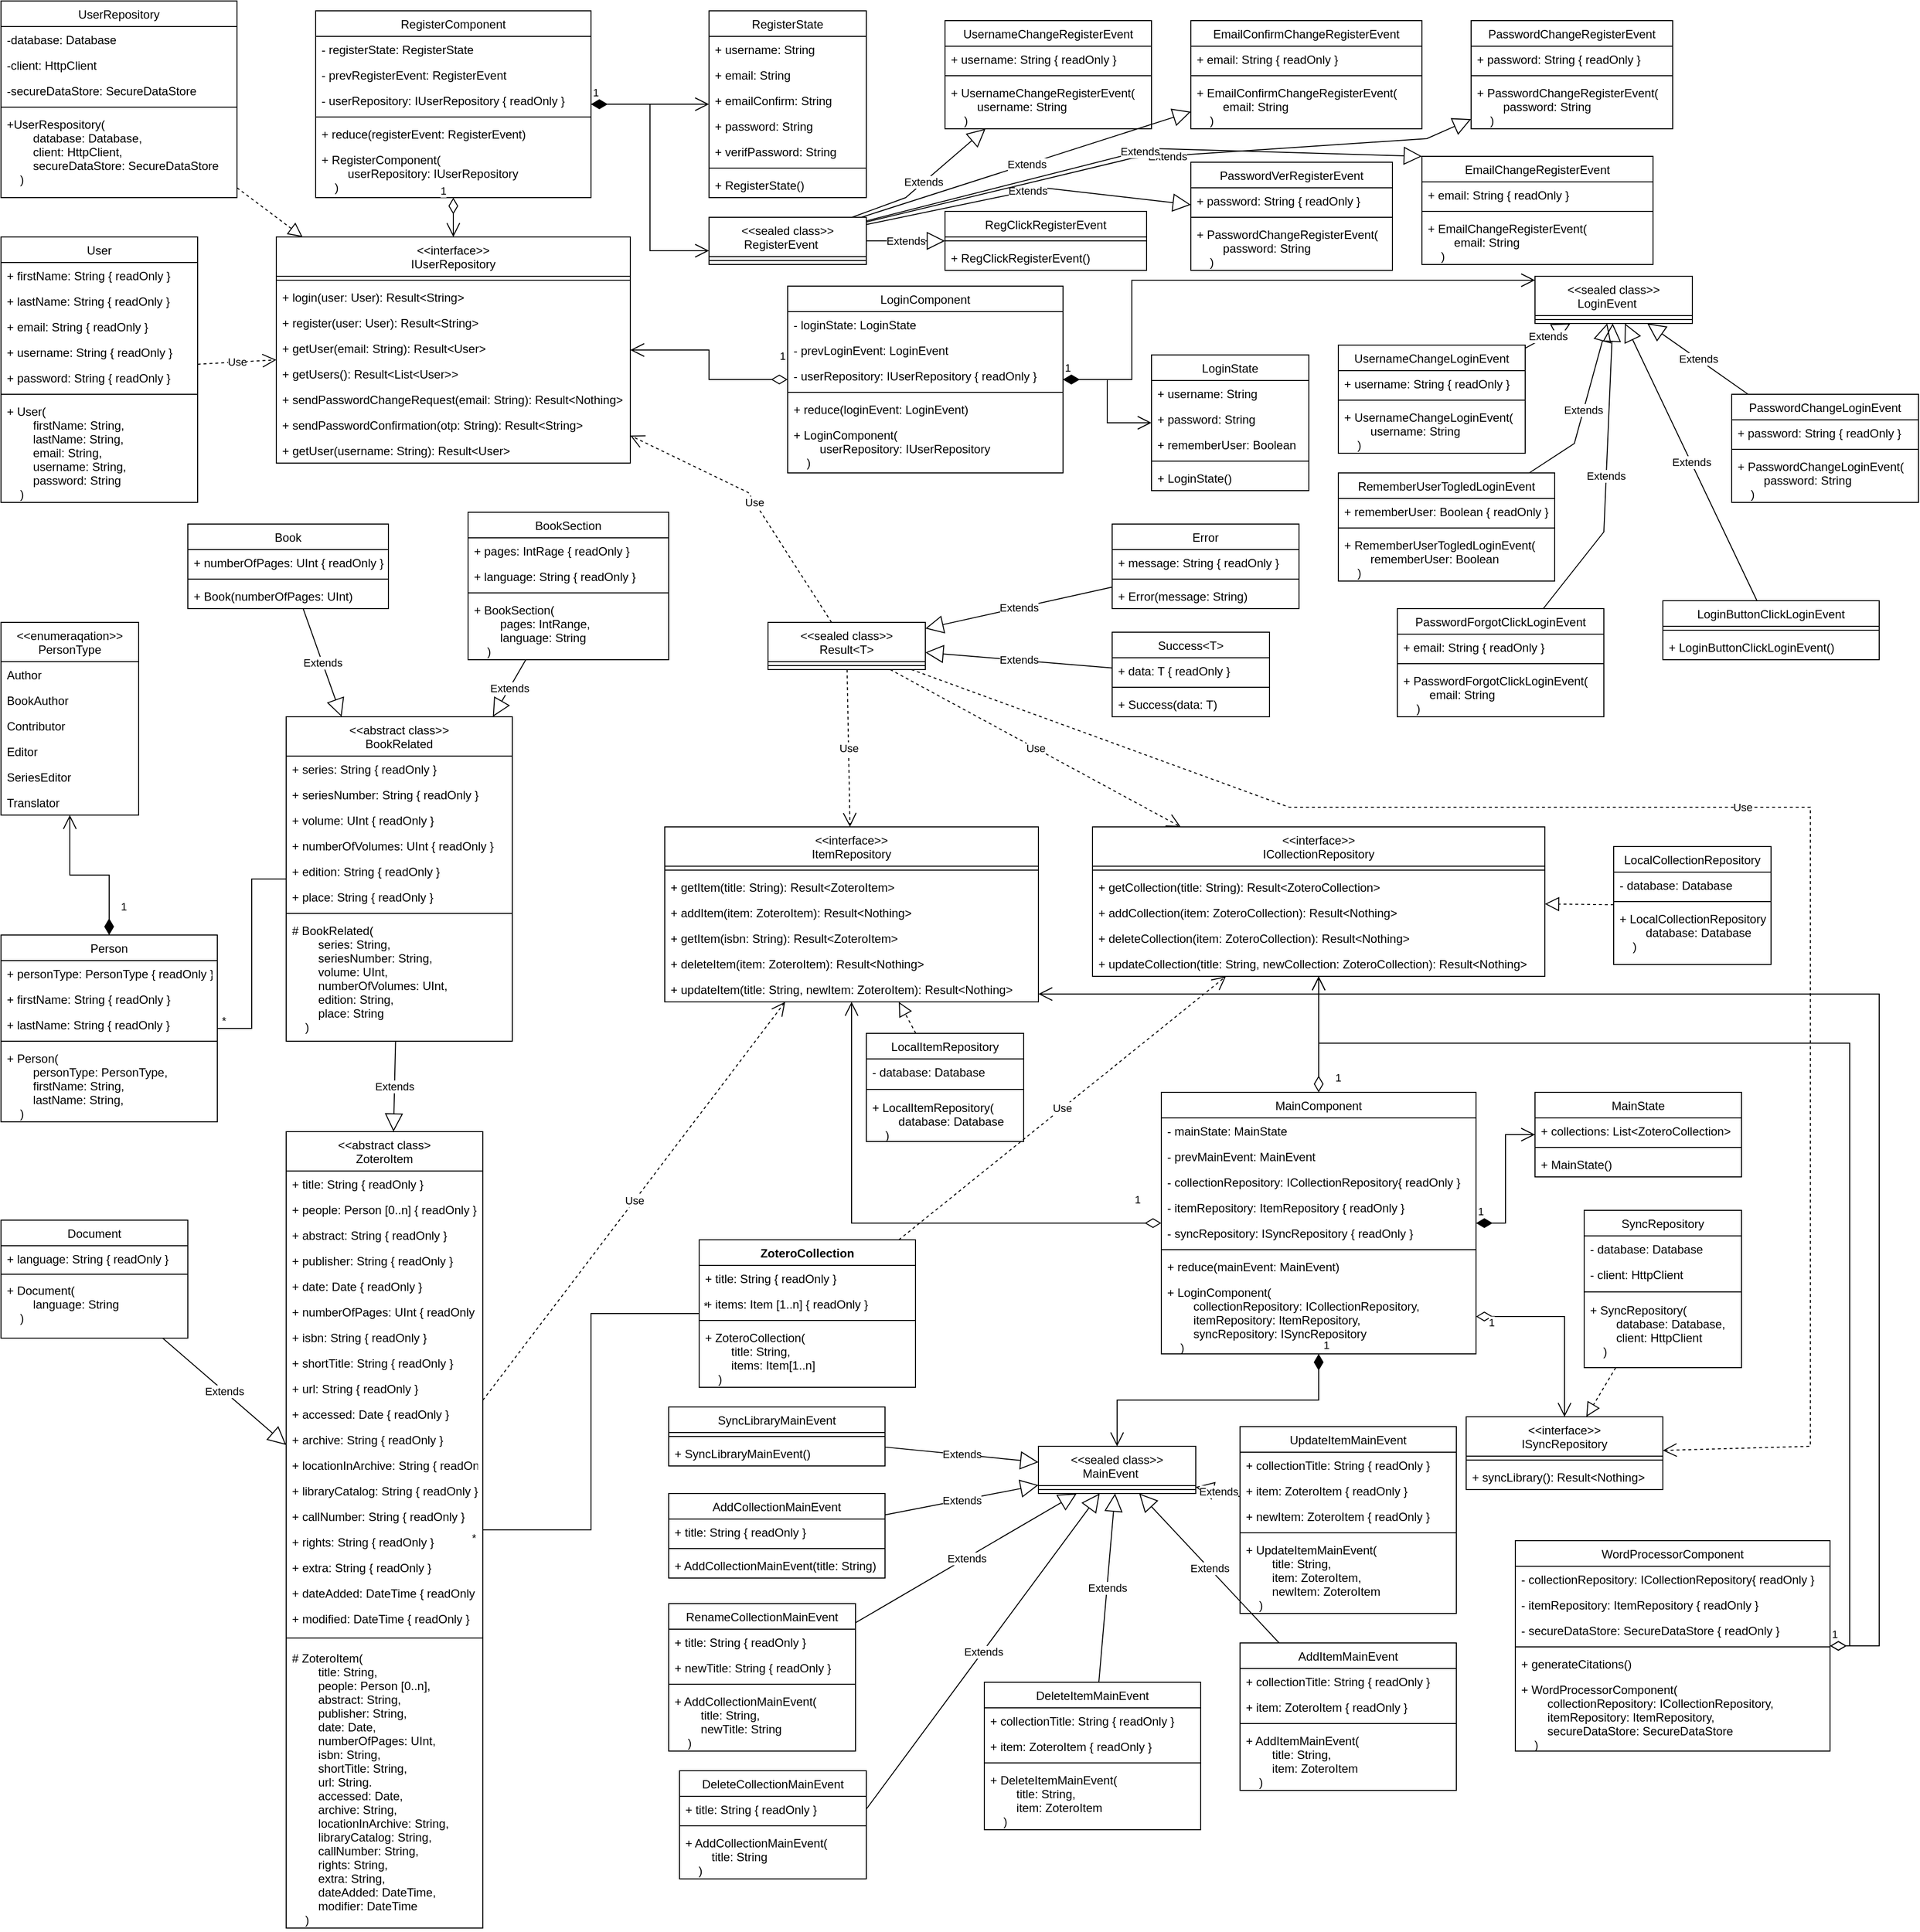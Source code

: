 <mxfile version="20.5.3" type="github">
  <diagram id="C5RBs43oDa-KdzZeNtuy" name="Page-1">
    <mxGraphModel dx="1597" dy="891" grid="1" gridSize="10" guides="1" tooltips="1" connect="1" arrows="1" fold="1" page="1" pageScale="1" pageWidth="2000" pageHeight="2020" math="0" shadow="0">
      <root>
        <mxCell id="WIyWlLk6GJQsqaUBKTNV-0" />
        <mxCell id="WIyWlLk6GJQsqaUBKTNV-1" parent="WIyWlLk6GJQsqaUBKTNV-0" />
        <mxCell id="zkfFHV4jXpPFQw0GAbJ--0" value="User" style="swimlane;fontStyle=0;align=center;verticalAlign=top;childLayout=stackLayout;horizontal=1;startSize=26;horizontalStack=0;resizeParent=1;resizeLast=0;collapsible=1;marginBottom=0;rounded=0;shadow=0;strokeWidth=1;" parent="WIyWlLk6GJQsqaUBKTNV-1" vertex="1">
          <mxGeometry x="40" y="250" width="200" height="270" as="geometry">
            <mxRectangle x="230" y="140" width="160" height="26" as="alternateBounds" />
          </mxGeometry>
        </mxCell>
        <mxCell id="zkfFHV4jXpPFQw0GAbJ--1" value="+ firstName: String { readOnly }" style="text;align=left;verticalAlign=top;spacingLeft=4;spacingRight=4;overflow=hidden;rotatable=0;points=[[0,0.5],[1,0.5]];portConstraint=eastwest;" parent="zkfFHV4jXpPFQw0GAbJ--0" vertex="1">
          <mxGeometry y="26" width="200" height="26" as="geometry" />
        </mxCell>
        <mxCell id="zkfFHV4jXpPFQw0GAbJ--2" value="+ lastName: String { readOnly }" style="text;align=left;verticalAlign=top;spacingLeft=4;spacingRight=4;overflow=hidden;rotatable=0;points=[[0,0.5],[1,0.5]];portConstraint=eastwest;rounded=0;shadow=0;html=0;" parent="zkfFHV4jXpPFQw0GAbJ--0" vertex="1">
          <mxGeometry y="52" width="200" height="26" as="geometry" />
        </mxCell>
        <mxCell id="zkfFHV4jXpPFQw0GAbJ--3" value="+ email: String { readOnly }" style="text;align=left;verticalAlign=top;spacingLeft=4;spacingRight=4;overflow=hidden;rotatable=0;points=[[0,0.5],[1,0.5]];portConstraint=eastwest;rounded=0;shadow=0;html=0;" parent="zkfFHV4jXpPFQw0GAbJ--0" vertex="1">
          <mxGeometry y="78" width="200" height="26" as="geometry" />
        </mxCell>
        <mxCell id="NYYMoiH2fDYC1uSWcf2y-0" value="+ username: String { readOnly }" style="text;align=left;verticalAlign=top;spacingLeft=4;spacingRight=4;overflow=hidden;rotatable=0;points=[[0,0.5],[1,0.5]];portConstraint=eastwest;rounded=0;shadow=0;html=0;" parent="zkfFHV4jXpPFQw0GAbJ--0" vertex="1">
          <mxGeometry y="104" width="200" height="26" as="geometry" />
        </mxCell>
        <mxCell id="NYYMoiH2fDYC1uSWcf2y-1" value="+ password: String { readOnly }" style="text;align=left;verticalAlign=top;spacingLeft=4;spacingRight=4;overflow=hidden;rotatable=0;points=[[0,0.5],[1,0.5]];portConstraint=eastwest;rounded=0;shadow=0;html=0;" parent="zkfFHV4jXpPFQw0GAbJ--0" vertex="1">
          <mxGeometry y="130" width="200" height="26" as="geometry" />
        </mxCell>
        <mxCell id="zkfFHV4jXpPFQw0GAbJ--4" value="" style="line;html=1;strokeWidth=1;align=left;verticalAlign=middle;spacingTop=-1;spacingLeft=3;spacingRight=3;rotatable=0;labelPosition=right;points=[];portConstraint=eastwest;" parent="zkfFHV4jXpPFQw0GAbJ--0" vertex="1">
          <mxGeometry y="156" width="200" height="8" as="geometry" />
        </mxCell>
        <mxCell id="NYYMoiH2fDYC1uSWcf2y-163" value="+ User(&#xa;        firstName: String, &#xa;        lastName: String,&#xa;        email: String,&#xa;        username: String,&#xa;        password: String&#xa;    )" style="text;align=left;verticalAlign=top;spacingLeft=4;spacingRight=4;overflow=hidden;rotatable=0;points=[[0,0.5],[1,0.5]];portConstraint=eastwest;rounded=0;shadow=0;html=0;" parent="zkfFHV4jXpPFQw0GAbJ--0" vertex="1">
          <mxGeometry y="164" width="200" height="106" as="geometry" />
        </mxCell>
        <mxCell id="zkfFHV4jXpPFQw0GAbJ--17" value="UserRepository" style="swimlane;fontStyle=0;align=center;verticalAlign=top;childLayout=stackLayout;horizontal=1;startSize=26;horizontalStack=0;resizeParent=1;resizeLast=0;collapsible=1;marginBottom=0;rounded=0;shadow=0;strokeWidth=1;" parent="WIyWlLk6GJQsqaUBKTNV-1" vertex="1">
          <mxGeometry x="40" y="10" width="240" height="200" as="geometry">
            <mxRectangle x="550" y="140" width="160" height="26" as="alternateBounds" />
          </mxGeometry>
        </mxCell>
        <mxCell id="zkfFHV4jXpPFQw0GAbJ--18" value="-database: Database" style="text;align=left;verticalAlign=top;spacingLeft=4;spacingRight=4;overflow=hidden;rotatable=0;points=[[0,0.5],[1,0.5]];portConstraint=eastwest;" parent="zkfFHV4jXpPFQw0GAbJ--17" vertex="1">
          <mxGeometry y="26" width="240" height="26" as="geometry" />
        </mxCell>
        <mxCell id="NYYMoiH2fDYC1uSWcf2y-206" value="-client: HttpClient" style="text;align=left;verticalAlign=top;spacingLeft=4;spacingRight=4;overflow=hidden;rotatable=0;points=[[0,0.5],[1,0.5]];portConstraint=eastwest;" parent="zkfFHV4jXpPFQw0GAbJ--17" vertex="1">
          <mxGeometry y="52" width="240" height="26" as="geometry" />
        </mxCell>
        <mxCell id="naM0Vag8xCBrJSv8B079-10" value="-secureDataStore: SecureDataStore" style="text;align=left;verticalAlign=top;spacingLeft=4;spacingRight=4;overflow=hidden;rotatable=0;points=[[0,0.5],[1,0.5]];portConstraint=eastwest;" vertex="1" parent="zkfFHV4jXpPFQw0GAbJ--17">
          <mxGeometry y="78" width="240" height="26" as="geometry" />
        </mxCell>
        <mxCell id="zkfFHV4jXpPFQw0GAbJ--23" value="" style="line;html=1;strokeWidth=1;align=left;verticalAlign=middle;spacingTop=-1;spacingLeft=3;spacingRight=3;rotatable=0;labelPosition=right;points=[];portConstraint=eastwest;" parent="zkfFHV4jXpPFQw0GAbJ--17" vertex="1">
          <mxGeometry y="104" width="240" height="8" as="geometry" />
        </mxCell>
        <mxCell id="NYYMoiH2fDYC1uSWcf2y-207" value="+UserRespository(&#xa;        database: Database,&#xa;        client: HttpClient,&#xa;        secureDataStore: SecureDataStore&#xa;    )" style="text;align=left;verticalAlign=top;spacingLeft=4;spacingRight=4;overflow=hidden;rotatable=0;points=[[0,0.5],[1,0.5]];portConstraint=eastwest;" parent="zkfFHV4jXpPFQw0GAbJ--17" vertex="1">
          <mxGeometry y="112" width="240" height="88" as="geometry" />
        </mxCell>
        <mxCell id="NYYMoiH2fDYC1uSWcf2y-2" value="&lt;&lt;interface&gt;&gt;&#xa;IUserRepository" style="swimlane;fontStyle=0;align=center;verticalAlign=top;childLayout=stackLayout;horizontal=1;startSize=40;horizontalStack=0;resizeParent=1;resizeLast=0;collapsible=1;marginBottom=0;rounded=0;shadow=0;strokeWidth=1;" parent="WIyWlLk6GJQsqaUBKTNV-1" vertex="1">
          <mxGeometry x="320" y="250" width="360" height="230" as="geometry">
            <mxRectangle x="550" y="140" width="160" height="26" as="alternateBounds" />
          </mxGeometry>
        </mxCell>
        <mxCell id="NYYMoiH2fDYC1uSWcf2y-8" value="" style="line;html=1;strokeWidth=1;align=left;verticalAlign=middle;spacingTop=-1;spacingLeft=3;spacingRight=3;rotatable=0;labelPosition=right;points=[];portConstraint=eastwest;" parent="NYYMoiH2fDYC1uSWcf2y-2" vertex="1">
          <mxGeometry y="40" width="360" height="8" as="geometry" />
        </mxCell>
        <mxCell id="NYYMoiH2fDYC1uSWcf2y-9" value="+ login(user: User): Result&lt;String&gt;" style="text;align=left;verticalAlign=top;spacingLeft=4;spacingRight=4;overflow=hidden;rotatable=0;points=[[0,0.5],[1,0.5]];portConstraint=eastwest;" parent="NYYMoiH2fDYC1uSWcf2y-2" vertex="1">
          <mxGeometry y="48" width="360" height="26" as="geometry" />
        </mxCell>
        <mxCell id="NYYMoiH2fDYC1uSWcf2y-10" value="+ register(user: User): Result&lt;String&gt;" style="text;align=left;verticalAlign=top;spacingLeft=4;spacingRight=4;overflow=hidden;rotatable=0;points=[[0,0.5],[1,0.5]];portConstraint=eastwest;" parent="NYYMoiH2fDYC1uSWcf2y-2" vertex="1">
          <mxGeometry y="74" width="360" height="26" as="geometry" />
        </mxCell>
        <mxCell id="NYYMoiH2fDYC1uSWcf2y-11" value="+ getUser(email: String): Result&lt;User&gt;" style="text;align=left;verticalAlign=top;spacingLeft=4;spacingRight=4;overflow=hidden;rotatable=0;points=[[0,0.5],[1,0.5]];portConstraint=eastwest;" parent="NYYMoiH2fDYC1uSWcf2y-2" vertex="1">
          <mxGeometry y="100" width="360" height="26" as="geometry" />
        </mxCell>
        <mxCell id="NYYMoiH2fDYC1uSWcf2y-12" value="+ getUsers(): Result&lt;List&lt;User&gt;&gt;" style="text;align=left;verticalAlign=top;spacingLeft=4;spacingRight=4;overflow=hidden;rotatable=0;points=[[0,0.5],[1,0.5]];portConstraint=eastwest;" parent="NYYMoiH2fDYC1uSWcf2y-2" vertex="1">
          <mxGeometry y="126" width="360" height="26" as="geometry" />
        </mxCell>
        <mxCell id="NYYMoiH2fDYC1uSWcf2y-13" value="+ sendPasswordChangeRequest(email: String): Result&lt;Nothing&gt;" style="text;align=left;verticalAlign=top;spacingLeft=4;spacingRight=4;overflow=hidden;rotatable=0;points=[[0,0.5],[1,0.5]];portConstraint=eastwest;" parent="NYYMoiH2fDYC1uSWcf2y-2" vertex="1">
          <mxGeometry y="152" width="360" height="26" as="geometry" />
        </mxCell>
        <mxCell id="NYYMoiH2fDYC1uSWcf2y-14" value="+ sendPasswordConfirmation(otp: String): Result&lt;String&gt;" style="text;align=left;verticalAlign=top;spacingLeft=4;spacingRight=4;overflow=hidden;rotatable=0;points=[[0,0.5],[1,0.5]];portConstraint=eastwest;" parent="NYYMoiH2fDYC1uSWcf2y-2" vertex="1">
          <mxGeometry y="178" width="360" height="26" as="geometry" />
        </mxCell>
        <mxCell id="NYYMoiH2fDYC1uSWcf2y-15" value="+ getUser(username: String): Result&lt;User&gt;" style="text;align=left;verticalAlign=top;spacingLeft=4;spacingRight=4;overflow=hidden;rotatable=0;points=[[0,0.5],[1,0.5]];portConstraint=eastwest;" parent="NYYMoiH2fDYC1uSWcf2y-2" vertex="1">
          <mxGeometry y="204" width="360" height="26" as="geometry" />
        </mxCell>
        <mxCell id="NYYMoiH2fDYC1uSWcf2y-16" value="" style="endArrow=block;dashed=1;endFill=0;endSize=12;html=1;rounded=0;" parent="WIyWlLk6GJQsqaUBKTNV-1" source="zkfFHV4jXpPFQw0GAbJ--17" target="NYYMoiH2fDYC1uSWcf2y-2" edge="1">
          <mxGeometry width="160" relative="1" as="geometry">
            <mxPoint x="760" y="360" as="sourcePoint" />
            <mxPoint x="920" y="360" as="targetPoint" />
          </mxGeometry>
        </mxCell>
        <mxCell id="NYYMoiH2fDYC1uSWcf2y-21" value="Use" style="endArrow=open;endSize=12;dashed=1;html=1;rounded=0;" parent="WIyWlLk6GJQsqaUBKTNV-1" source="zkfFHV4jXpPFQw0GAbJ--0" target="NYYMoiH2fDYC1uSWcf2y-2" edge="1">
          <mxGeometry width="160" relative="1" as="geometry">
            <mxPoint x="760" y="360" as="sourcePoint" />
            <mxPoint x="920" y="360" as="targetPoint" />
          </mxGeometry>
        </mxCell>
        <mxCell id="NYYMoiH2fDYC1uSWcf2y-22" value="&lt;&lt;sealed class&gt;&gt;&#xa;Result&lt;T&gt;" style="swimlane;fontStyle=0;align=center;verticalAlign=top;childLayout=stackLayout;horizontal=1;startSize=40;horizontalStack=0;resizeParent=1;resizeParentMax=0;resizeLast=0;collapsible=1;marginBottom=0;" parent="WIyWlLk6GJQsqaUBKTNV-1" vertex="1">
          <mxGeometry x="820" y="642" width="160" height="48" as="geometry" />
        </mxCell>
        <mxCell id="NYYMoiH2fDYC1uSWcf2y-24" value="" style="line;strokeWidth=1;fillColor=none;align=left;verticalAlign=middle;spacingTop=-1;spacingLeft=3;spacingRight=3;rotatable=0;labelPosition=right;points=[];portConstraint=eastwest;strokeColor=inherit;" parent="NYYMoiH2fDYC1uSWcf2y-22" vertex="1">
          <mxGeometry y="40" width="160" height="8" as="geometry" />
        </mxCell>
        <mxCell id="NYYMoiH2fDYC1uSWcf2y-26" value="Success&lt;T&gt;" style="swimlane;fontStyle=0;align=center;verticalAlign=top;childLayout=stackLayout;horizontal=1;startSize=26;horizontalStack=0;resizeParent=1;resizeParentMax=0;resizeLast=0;collapsible=1;marginBottom=0;" parent="WIyWlLk6GJQsqaUBKTNV-1" vertex="1">
          <mxGeometry x="1170" y="652" width="160" height="86" as="geometry" />
        </mxCell>
        <mxCell id="NYYMoiH2fDYC1uSWcf2y-27" value="+ data: T { readOnly }" style="text;strokeColor=none;fillColor=none;align=left;verticalAlign=top;spacingLeft=4;spacingRight=4;overflow=hidden;rotatable=0;points=[[0,0.5],[1,0.5]];portConstraint=eastwest;" parent="NYYMoiH2fDYC1uSWcf2y-26" vertex="1">
          <mxGeometry y="26" width="160" height="26" as="geometry" />
        </mxCell>
        <mxCell id="NYYMoiH2fDYC1uSWcf2y-28" value="" style="line;strokeWidth=1;fillColor=none;align=left;verticalAlign=middle;spacingTop=-1;spacingLeft=3;spacingRight=3;rotatable=0;labelPosition=right;points=[];portConstraint=eastwest;strokeColor=inherit;" parent="NYYMoiH2fDYC1uSWcf2y-26" vertex="1">
          <mxGeometry y="52" width="160" height="8" as="geometry" />
        </mxCell>
        <mxCell id="NYYMoiH2fDYC1uSWcf2y-228" value="+ Success(data: T)" style="text;strokeColor=none;fillColor=none;align=left;verticalAlign=top;spacingLeft=4;spacingRight=4;overflow=hidden;rotatable=0;points=[[0,0.5],[1,0.5]];portConstraint=eastwest;" parent="NYYMoiH2fDYC1uSWcf2y-26" vertex="1">
          <mxGeometry y="60" width="160" height="26" as="geometry" />
        </mxCell>
        <mxCell id="NYYMoiH2fDYC1uSWcf2y-31" value="Error" style="swimlane;fontStyle=0;align=center;verticalAlign=top;childLayout=stackLayout;horizontal=1;startSize=26;horizontalStack=0;resizeParent=1;resizeParentMax=0;resizeLast=0;collapsible=1;marginBottom=0;" parent="WIyWlLk6GJQsqaUBKTNV-1" vertex="1">
          <mxGeometry x="1170" y="542" width="190" height="86" as="geometry" />
        </mxCell>
        <mxCell id="NYYMoiH2fDYC1uSWcf2y-33" value="+ message: String { readOnly }" style="text;strokeColor=none;fillColor=none;align=left;verticalAlign=top;spacingLeft=4;spacingRight=4;overflow=hidden;rotatable=0;points=[[0,0.5],[1,0.5]];portConstraint=eastwest;" parent="NYYMoiH2fDYC1uSWcf2y-31" vertex="1">
          <mxGeometry y="26" width="190" height="26" as="geometry" />
        </mxCell>
        <mxCell id="NYYMoiH2fDYC1uSWcf2y-34" value="" style="line;strokeWidth=1;fillColor=none;align=left;verticalAlign=middle;spacingTop=-1;spacingLeft=3;spacingRight=3;rotatable=0;labelPosition=right;points=[];portConstraint=eastwest;strokeColor=inherit;" parent="NYYMoiH2fDYC1uSWcf2y-31" vertex="1">
          <mxGeometry y="52" width="190" height="8" as="geometry" />
        </mxCell>
        <mxCell id="NYYMoiH2fDYC1uSWcf2y-229" value="+ Error(message: String)" style="text;strokeColor=none;fillColor=none;align=left;verticalAlign=top;spacingLeft=4;spacingRight=4;overflow=hidden;rotatable=0;points=[[0,0.5],[1,0.5]];portConstraint=eastwest;" parent="NYYMoiH2fDYC1uSWcf2y-31" vertex="1">
          <mxGeometry y="60" width="190" height="26" as="geometry" />
        </mxCell>
        <mxCell id="NYYMoiH2fDYC1uSWcf2y-35" value="Extends" style="endArrow=block;endSize=16;endFill=0;html=1;rounded=0;" parent="WIyWlLk6GJQsqaUBKTNV-1" source="NYYMoiH2fDYC1uSWcf2y-26" target="NYYMoiH2fDYC1uSWcf2y-22" edge="1">
          <mxGeometry width="160" relative="1" as="geometry">
            <mxPoint x="780" y="410" as="sourcePoint" />
            <mxPoint x="940" y="410" as="targetPoint" />
          </mxGeometry>
        </mxCell>
        <mxCell id="NYYMoiH2fDYC1uSWcf2y-36" value="Extends" style="endArrow=block;endSize=16;endFill=0;html=1;rounded=0;" parent="WIyWlLk6GJQsqaUBKTNV-1" source="NYYMoiH2fDYC1uSWcf2y-31" target="NYYMoiH2fDYC1uSWcf2y-22" edge="1">
          <mxGeometry width="160" relative="1" as="geometry">
            <mxPoint x="780" y="410" as="sourcePoint" />
            <mxPoint x="940" y="410" as="targetPoint" />
          </mxGeometry>
        </mxCell>
        <mxCell id="NYYMoiH2fDYC1uSWcf2y-37" value="Use" style="endArrow=open;endSize=12;dashed=1;html=1;rounded=0;" parent="WIyWlLk6GJQsqaUBKTNV-1" source="NYYMoiH2fDYC1uSWcf2y-22" target="NYYMoiH2fDYC1uSWcf2y-2" edge="1">
          <mxGeometry width="160" relative="1" as="geometry">
            <mxPoint x="590" y="276.158" as="sourcePoint" />
            <mxPoint x="710" y="268.895" as="targetPoint" />
            <Array as="points">
              <mxPoint x="800" y="510" />
            </Array>
          </mxGeometry>
        </mxCell>
        <mxCell id="NYYMoiH2fDYC1uSWcf2y-50" value="&lt;&lt;abstract class&gt;&#xa;ZoteroItem" style="swimlane;fontStyle=0;align=center;verticalAlign=top;childLayout=stackLayout;horizontal=1;startSize=40;horizontalStack=0;resizeParent=1;resizeParentMax=0;resizeLast=0;collapsible=1;marginBottom=0;" parent="WIyWlLk6GJQsqaUBKTNV-1" vertex="1">
          <mxGeometry x="330" y="1160" width="200" height="810" as="geometry" />
        </mxCell>
        <mxCell id="NYYMoiH2fDYC1uSWcf2y-51" value="+ title: String { readOnly }" style="text;strokeColor=none;fillColor=none;align=left;verticalAlign=top;spacingLeft=4;spacingRight=4;overflow=hidden;rotatable=0;points=[[0,0.5],[1,0.5]];portConstraint=eastwest;" parent="NYYMoiH2fDYC1uSWcf2y-50" vertex="1">
          <mxGeometry y="40" width="200" height="26" as="geometry" />
        </mxCell>
        <mxCell id="NYYMoiH2fDYC1uSWcf2y-54" value="+ people: Person [0..n] { readOnly }" style="text;strokeColor=none;fillColor=none;align=left;verticalAlign=top;spacingLeft=4;spacingRight=4;overflow=hidden;rotatable=0;points=[[0,0.5],[1,0.5]];portConstraint=eastwest;" parent="NYYMoiH2fDYC1uSWcf2y-50" vertex="1">
          <mxGeometry y="66" width="200" height="26" as="geometry" />
        </mxCell>
        <mxCell id="NYYMoiH2fDYC1uSWcf2y-55" value="+ abstract: String { readOnly }" style="text;strokeColor=none;fillColor=none;align=left;verticalAlign=top;spacingLeft=4;spacingRight=4;overflow=hidden;rotatable=0;points=[[0,0.5],[1,0.5]];portConstraint=eastwest;" parent="NYYMoiH2fDYC1uSWcf2y-50" vertex="1">
          <mxGeometry y="92" width="200" height="26" as="geometry" />
        </mxCell>
        <mxCell id="NYYMoiH2fDYC1uSWcf2y-62" value="+ publisher: String { readOnly }" style="text;strokeColor=none;fillColor=none;align=left;verticalAlign=top;spacingLeft=4;spacingRight=4;overflow=hidden;rotatable=0;points=[[0,0.5],[1,0.5]];portConstraint=eastwest;" parent="NYYMoiH2fDYC1uSWcf2y-50" vertex="1">
          <mxGeometry y="118" width="200" height="26" as="geometry" />
        </mxCell>
        <mxCell id="NYYMoiH2fDYC1uSWcf2y-63" value="+ date: Date { readOnly }" style="text;strokeColor=none;fillColor=none;align=left;verticalAlign=top;spacingLeft=4;spacingRight=4;overflow=hidden;rotatable=0;points=[[0,0.5],[1,0.5]];portConstraint=eastwest;" parent="NYYMoiH2fDYC1uSWcf2y-50" vertex="1">
          <mxGeometry y="144" width="200" height="26" as="geometry" />
        </mxCell>
        <mxCell id="NYYMoiH2fDYC1uSWcf2y-64" value="+ numberOfPages: UInt { readOnly }" style="text;strokeColor=none;fillColor=none;align=left;verticalAlign=top;spacingLeft=4;spacingRight=4;overflow=hidden;rotatable=0;points=[[0,0.5],[1,0.5]];portConstraint=eastwest;" parent="NYYMoiH2fDYC1uSWcf2y-50" vertex="1">
          <mxGeometry y="170" width="200" height="26" as="geometry" />
        </mxCell>
        <mxCell id="NYYMoiH2fDYC1uSWcf2y-65" value="+ isbn: String { readOnly }" style="text;strokeColor=none;fillColor=none;align=left;verticalAlign=top;spacingLeft=4;spacingRight=4;overflow=hidden;rotatable=0;points=[[0,0.5],[1,0.5]];portConstraint=eastwest;" parent="NYYMoiH2fDYC1uSWcf2y-50" vertex="1">
          <mxGeometry y="196" width="200" height="26" as="geometry" />
        </mxCell>
        <mxCell id="NYYMoiH2fDYC1uSWcf2y-66" value="+ shortTitle: String { readOnly }" style="text;strokeColor=none;fillColor=none;align=left;verticalAlign=top;spacingLeft=4;spacingRight=4;overflow=hidden;rotatable=0;points=[[0,0.5],[1,0.5]];portConstraint=eastwest;" parent="NYYMoiH2fDYC1uSWcf2y-50" vertex="1">
          <mxGeometry y="222" width="200" height="26" as="geometry" />
        </mxCell>
        <mxCell id="NYYMoiH2fDYC1uSWcf2y-67" value="+ url: String { readOnly }" style="text;strokeColor=none;fillColor=none;align=left;verticalAlign=top;spacingLeft=4;spacingRight=4;overflow=hidden;rotatable=0;points=[[0,0.5],[1,0.5]];portConstraint=eastwest;" parent="NYYMoiH2fDYC1uSWcf2y-50" vertex="1">
          <mxGeometry y="248" width="200" height="26" as="geometry" />
        </mxCell>
        <mxCell id="NYYMoiH2fDYC1uSWcf2y-68" value="+ accessed: Date { readOnly }" style="text;strokeColor=none;fillColor=none;align=left;verticalAlign=top;spacingLeft=4;spacingRight=4;overflow=hidden;rotatable=0;points=[[0,0.5],[1,0.5]];portConstraint=eastwest;" parent="NYYMoiH2fDYC1uSWcf2y-50" vertex="1">
          <mxGeometry y="274" width="200" height="26" as="geometry" />
        </mxCell>
        <mxCell id="NYYMoiH2fDYC1uSWcf2y-69" value="+ archive: String { readOnly }" style="text;strokeColor=none;fillColor=none;align=left;verticalAlign=top;spacingLeft=4;spacingRight=4;overflow=hidden;rotatable=0;points=[[0,0.5],[1,0.5]];portConstraint=eastwest;" parent="NYYMoiH2fDYC1uSWcf2y-50" vertex="1">
          <mxGeometry y="300" width="200" height="26" as="geometry" />
        </mxCell>
        <mxCell id="NYYMoiH2fDYC1uSWcf2y-70" value="+ locationInArchive: String { readOnly }" style="text;strokeColor=none;fillColor=none;align=left;verticalAlign=top;spacingLeft=4;spacingRight=4;overflow=hidden;rotatable=0;points=[[0,0.5],[1,0.5]];portConstraint=eastwest;" parent="NYYMoiH2fDYC1uSWcf2y-50" vertex="1">
          <mxGeometry y="326" width="200" height="26" as="geometry" />
        </mxCell>
        <mxCell id="NYYMoiH2fDYC1uSWcf2y-71" value="+ libraryCatalog: String { readOnly }" style="text;strokeColor=none;fillColor=none;align=left;verticalAlign=top;spacingLeft=4;spacingRight=4;overflow=hidden;rotatable=0;points=[[0,0.5],[1,0.5]];portConstraint=eastwest;" parent="NYYMoiH2fDYC1uSWcf2y-50" vertex="1">
          <mxGeometry y="352" width="200" height="26" as="geometry" />
        </mxCell>
        <mxCell id="NYYMoiH2fDYC1uSWcf2y-72" value="+ callNumber: String { readOnly }" style="text;strokeColor=none;fillColor=none;align=left;verticalAlign=top;spacingLeft=4;spacingRight=4;overflow=hidden;rotatable=0;points=[[0,0.5],[1,0.5]];portConstraint=eastwest;" parent="NYYMoiH2fDYC1uSWcf2y-50" vertex="1">
          <mxGeometry y="378" width="200" height="26" as="geometry" />
        </mxCell>
        <mxCell id="NYYMoiH2fDYC1uSWcf2y-73" value="+ rights: String { readOnly }" style="text;strokeColor=none;fillColor=none;align=left;verticalAlign=top;spacingLeft=4;spacingRight=4;overflow=hidden;rotatable=0;points=[[0,0.5],[1,0.5]];portConstraint=eastwest;" parent="NYYMoiH2fDYC1uSWcf2y-50" vertex="1">
          <mxGeometry y="404" width="200" height="26" as="geometry" />
        </mxCell>
        <mxCell id="NYYMoiH2fDYC1uSWcf2y-74" value="+ extra: String { readOnly }" style="text;strokeColor=none;fillColor=none;align=left;verticalAlign=top;spacingLeft=4;spacingRight=4;overflow=hidden;rotatable=0;points=[[0,0.5],[1,0.5]];portConstraint=eastwest;" parent="NYYMoiH2fDYC1uSWcf2y-50" vertex="1">
          <mxGeometry y="430" width="200" height="26" as="geometry" />
        </mxCell>
        <mxCell id="NYYMoiH2fDYC1uSWcf2y-75" value="+ dateAdded: DateTime { readOnly }" style="text;strokeColor=none;fillColor=none;align=left;verticalAlign=top;spacingLeft=4;spacingRight=4;overflow=hidden;rotatable=0;points=[[0,0.5],[1,0.5]];portConstraint=eastwest;" parent="NYYMoiH2fDYC1uSWcf2y-50" vertex="1">
          <mxGeometry y="456" width="200" height="26" as="geometry" />
        </mxCell>
        <mxCell id="NYYMoiH2fDYC1uSWcf2y-76" value="+ modified: DateTime { readOnly }" style="text;strokeColor=none;fillColor=none;align=left;verticalAlign=top;spacingLeft=4;spacingRight=4;overflow=hidden;rotatable=0;points=[[0,0.5],[1,0.5]];portConstraint=eastwest;" parent="NYYMoiH2fDYC1uSWcf2y-50" vertex="1">
          <mxGeometry y="482" width="200" height="26" as="geometry" />
        </mxCell>
        <mxCell id="NYYMoiH2fDYC1uSWcf2y-52" value="" style="line;strokeWidth=1;fillColor=none;align=left;verticalAlign=middle;spacingTop=-1;spacingLeft=3;spacingRight=3;rotatable=0;labelPosition=right;points=[];portConstraint=eastwest;strokeColor=inherit;" parent="NYYMoiH2fDYC1uSWcf2y-50" vertex="1">
          <mxGeometry y="508" width="200" height="14" as="geometry" />
        </mxCell>
        <mxCell id="NYYMoiH2fDYC1uSWcf2y-168" value="# ZoteroItem(&#xa;        title: String,&#xa;        people: Person [0..n],&#xa;        abstract: String,&#xa;        publisher: String,&#xa;        date: Date,&#xa;        numberOfPages: UInt,&#xa;        isbn: String,&#xa;        shortTitle: String,&#xa;        url: String.&#xa;        accessed: Date,&#xa;        archive: String,&#xa;        locationInArchive: String,&#xa;        libraryCatalog: String,&#xa;        callNumber: String,&#xa;        rights: String,&#xa;        extra: String,&#xa;        dateAdded: DateTime,&#xa;        modifier: DateTime&#xa;    )" style="text;strokeColor=none;fillColor=none;align=left;verticalAlign=top;spacingLeft=4;spacingRight=4;overflow=hidden;rotatable=0;points=[[0,0.5],[1,0.5]];portConstraint=eastwest;" parent="NYYMoiH2fDYC1uSWcf2y-50" vertex="1">
          <mxGeometry y="522" width="200" height="288" as="geometry" />
        </mxCell>
        <mxCell id="NYYMoiH2fDYC1uSWcf2y-77" value="Person" style="swimlane;fontStyle=0;align=center;verticalAlign=top;childLayout=stackLayout;horizontal=1;startSize=26;horizontalStack=0;resizeParent=1;resizeParentMax=0;resizeLast=0;collapsible=1;marginBottom=0;" parent="WIyWlLk6GJQsqaUBKTNV-1" vertex="1">
          <mxGeometry x="40" y="960" width="220" height="190" as="geometry" />
        </mxCell>
        <mxCell id="NYYMoiH2fDYC1uSWcf2y-78" value="+ personType: PersonType { readOnly }" style="text;strokeColor=none;fillColor=none;align=left;verticalAlign=top;spacingLeft=4;spacingRight=4;overflow=hidden;rotatable=0;points=[[0,0.5],[1,0.5]];portConstraint=eastwest;" parent="NYYMoiH2fDYC1uSWcf2y-77" vertex="1">
          <mxGeometry y="26" width="220" height="26" as="geometry" />
        </mxCell>
        <mxCell id="NYYMoiH2fDYC1uSWcf2y-81" value="+ firstName: String { readOnly }" style="text;strokeColor=none;fillColor=none;align=left;verticalAlign=top;spacingLeft=4;spacingRight=4;overflow=hidden;rotatable=0;points=[[0,0.5],[1,0.5]];portConstraint=eastwest;" parent="NYYMoiH2fDYC1uSWcf2y-77" vertex="1">
          <mxGeometry y="52" width="220" height="26" as="geometry" />
        </mxCell>
        <mxCell id="NYYMoiH2fDYC1uSWcf2y-82" value="+ lastName: String { readOnly }" style="text;strokeColor=none;fillColor=none;align=left;verticalAlign=top;spacingLeft=4;spacingRight=4;overflow=hidden;rotatable=0;points=[[0,0.5],[1,0.5]];portConstraint=eastwest;" parent="NYYMoiH2fDYC1uSWcf2y-77" vertex="1">
          <mxGeometry y="78" width="220" height="26" as="geometry" />
        </mxCell>
        <mxCell id="NYYMoiH2fDYC1uSWcf2y-79" value="" style="line;strokeWidth=1;fillColor=none;align=left;verticalAlign=middle;spacingTop=-1;spacingLeft=3;spacingRight=3;rotatable=0;labelPosition=right;points=[];portConstraint=eastwest;strokeColor=inherit;" parent="NYYMoiH2fDYC1uSWcf2y-77" vertex="1">
          <mxGeometry y="104" width="220" height="8" as="geometry" />
        </mxCell>
        <mxCell id="NYYMoiH2fDYC1uSWcf2y-165" value="+ Person(&#xa;        personType: PersonType,&#xa;        firstName: String,&#xa;        lastName: String,&#xa;    )" style="text;strokeColor=none;fillColor=none;align=left;verticalAlign=top;spacingLeft=4;spacingRight=4;overflow=hidden;rotatable=0;points=[[0,0.5],[1,0.5]];portConstraint=eastwest;" parent="NYYMoiH2fDYC1uSWcf2y-77" vertex="1">
          <mxGeometry y="112" width="220" height="78" as="geometry" />
        </mxCell>
        <mxCell id="NYYMoiH2fDYC1uSWcf2y-83" value="&lt;&lt;enumeraqation&gt;&gt;&#xa;PersonType" style="swimlane;fontStyle=0;childLayout=stackLayout;horizontal=1;startSize=40;fillColor=none;horizontalStack=0;resizeParent=1;resizeParentMax=0;resizeLast=0;collapsible=1;marginBottom=0;" parent="WIyWlLk6GJQsqaUBKTNV-1" vertex="1">
          <mxGeometry x="40" y="642" width="140" height="196" as="geometry" />
        </mxCell>
        <mxCell id="NYYMoiH2fDYC1uSWcf2y-84" value="Author" style="text;strokeColor=none;fillColor=none;align=left;verticalAlign=top;spacingLeft=4;spacingRight=4;overflow=hidden;rotatable=0;points=[[0,0.5],[1,0.5]];portConstraint=eastwest;" parent="NYYMoiH2fDYC1uSWcf2y-83" vertex="1">
          <mxGeometry y="40" width="140" height="26" as="geometry" />
        </mxCell>
        <mxCell id="NYYMoiH2fDYC1uSWcf2y-85" value="BookAuthor" style="text;strokeColor=none;fillColor=none;align=left;verticalAlign=top;spacingLeft=4;spacingRight=4;overflow=hidden;rotatable=0;points=[[0,0.5],[1,0.5]];portConstraint=eastwest;" parent="NYYMoiH2fDYC1uSWcf2y-83" vertex="1">
          <mxGeometry y="66" width="140" height="26" as="geometry" />
        </mxCell>
        <mxCell id="NYYMoiH2fDYC1uSWcf2y-86" value="Contributor" style="text;strokeColor=none;fillColor=none;align=left;verticalAlign=top;spacingLeft=4;spacingRight=4;overflow=hidden;rotatable=0;points=[[0,0.5],[1,0.5]];portConstraint=eastwest;" parent="NYYMoiH2fDYC1uSWcf2y-83" vertex="1">
          <mxGeometry y="92" width="140" height="26" as="geometry" />
        </mxCell>
        <mxCell id="NYYMoiH2fDYC1uSWcf2y-87" value="Editor" style="text;strokeColor=none;fillColor=none;align=left;verticalAlign=top;spacingLeft=4;spacingRight=4;overflow=hidden;rotatable=0;points=[[0,0.5],[1,0.5]];portConstraint=eastwest;" parent="NYYMoiH2fDYC1uSWcf2y-83" vertex="1">
          <mxGeometry y="118" width="140" height="26" as="geometry" />
        </mxCell>
        <mxCell id="NYYMoiH2fDYC1uSWcf2y-88" value="SeriesEditor" style="text;strokeColor=none;fillColor=none;align=left;verticalAlign=top;spacingLeft=4;spacingRight=4;overflow=hidden;rotatable=0;points=[[0,0.5],[1,0.5]];portConstraint=eastwest;" parent="NYYMoiH2fDYC1uSWcf2y-83" vertex="1">
          <mxGeometry y="144" width="140" height="26" as="geometry" />
        </mxCell>
        <mxCell id="NYYMoiH2fDYC1uSWcf2y-89" value="Translator" style="text;strokeColor=none;fillColor=none;align=left;verticalAlign=top;spacingLeft=4;spacingRight=4;overflow=hidden;rotatable=0;points=[[0,0.5],[1,0.5]];portConstraint=eastwest;" parent="NYYMoiH2fDYC1uSWcf2y-83" vertex="1">
          <mxGeometry y="170" width="140" height="26" as="geometry" />
        </mxCell>
        <mxCell id="NYYMoiH2fDYC1uSWcf2y-90" value="1" style="endArrow=open;html=1;endSize=12;startArrow=diamondThin;startSize=14;startFill=1;edgeStyle=orthogonalEdgeStyle;align=left;verticalAlign=bottom;rounded=0;" parent="WIyWlLk6GJQsqaUBKTNV-1" source="NYYMoiH2fDYC1uSWcf2y-77" target="NYYMoiH2fDYC1uSWcf2y-83" edge="1">
          <mxGeometry x="-0.747" y="-10" relative="1" as="geometry">
            <mxPoint x="980" y="1010" as="sourcePoint" />
            <mxPoint x="1140" y="1010" as="targetPoint" />
            <mxPoint as="offset" />
          </mxGeometry>
        </mxCell>
        <mxCell id="NYYMoiH2fDYC1uSWcf2y-91" value="" style="endArrow=none;html=1;edgeStyle=orthogonalEdgeStyle;rounded=0;startArrow=none;" parent="WIyWlLk6GJQsqaUBKTNV-1" source="NYYMoiH2fDYC1uSWcf2y-96" target="NYYMoiH2fDYC1uSWcf2y-77" edge="1">
          <mxGeometry relative="1" as="geometry">
            <mxPoint x="980" y="930" as="sourcePoint" />
            <mxPoint x="1140" y="930" as="targetPoint" />
          </mxGeometry>
        </mxCell>
        <mxCell id="NYYMoiH2fDYC1uSWcf2y-93" value="*" style="edgeLabel;resizable=0;html=1;align=right;verticalAlign=bottom;" parent="NYYMoiH2fDYC1uSWcf2y-91" connectable="0" vertex="1">
          <mxGeometry x="1" relative="1" as="geometry">
            <mxPoint x="9" as="offset" />
          </mxGeometry>
        </mxCell>
        <mxCell id="NYYMoiH2fDYC1uSWcf2y-104" value="Extends" style="endArrow=block;endSize=16;endFill=0;html=1;rounded=0;" parent="WIyWlLk6GJQsqaUBKTNV-1" source="NYYMoiH2fDYC1uSWcf2y-96" target="NYYMoiH2fDYC1uSWcf2y-50" edge="1">
          <mxGeometry width="160" relative="1" as="geometry">
            <mxPoint x="1010" y="850" as="sourcePoint" />
            <mxPoint x="1170" y="850" as="targetPoint" />
          </mxGeometry>
        </mxCell>
        <mxCell id="NYYMoiH2fDYC1uSWcf2y-105" value="BookSection" style="swimlane;fontStyle=0;align=center;verticalAlign=top;childLayout=stackLayout;horizontal=1;startSize=26;horizontalStack=0;resizeParent=1;resizeParentMax=0;resizeLast=0;collapsible=1;marginBottom=0;" parent="WIyWlLk6GJQsqaUBKTNV-1" vertex="1">
          <mxGeometry x="515" y="530" width="204" height="150" as="geometry" />
        </mxCell>
        <mxCell id="NYYMoiH2fDYC1uSWcf2y-106" value="+ pages: IntRage { readOnly }" style="text;strokeColor=none;fillColor=none;align=left;verticalAlign=top;spacingLeft=4;spacingRight=4;overflow=hidden;rotatable=0;points=[[0,0.5],[1,0.5]];portConstraint=eastwest;" parent="NYYMoiH2fDYC1uSWcf2y-105" vertex="1">
          <mxGeometry y="26" width="204" height="26" as="geometry" />
        </mxCell>
        <mxCell id="NYYMoiH2fDYC1uSWcf2y-109" value="+ language: String { readOnly }" style="text;strokeColor=none;fillColor=none;align=left;verticalAlign=top;spacingLeft=4;spacingRight=4;overflow=hidden;rotatable=0;points=[[0,0.5],[1,0.5]];portConstraint=eastwest;" parent="NYYMoiH2fDYC1uSWcf2y-105" vertex="1">
          <mxGeometry y="52" width="204" height="26" as="geometry" />
        </mxCell>
        <mxCell id="NYYMoiH2fDYC1uSWcf2y-107" value="" style="line;strokeWidth=1;fillColor=none;align=left;verticalAlign=middle;spacingTop=-1;spacingLeft=3;spacingRight=3;rotatable=0;labelPosition=right;points=[];portConstraint=eastwest;strokeColor=inherit;" parent="NYYMoiH2fDYC1uSWcf2y-105" vertex="1">
          <mxGeometry y="78" width="204" height="8" as="geometry" />
        </mxCell>
        <mxCell id="NYYMoiH2fDYC1uSWcf2y-169" value="+ BookSection(&#xa;        pages: IntRange,&#xa;        language: String&#xa;    )" style="text;strokeColor=none;fillColor=none;align=left;verticalAlign=top;spacingLeft=4;spacingRight=4;overflow=hidden;rotatable=0;points=[[0,0.5],[1,0.5]];portConstraint=eastwest;" parent="NYYMoiH2fDYC1uSWcf2y-105" vertex="1">
          <mxGeometry y="86" width="204" height="64" as="geometry" />
        </mxCell>
        <mxCell id="NYYMoiH2fDYC1uSWcf2y-110" value="Extends" style="endArrow=block;endSize=16;endFill=0;html=1;rounded=0;" parent="WIyWlLk6GJQsqaUBKTNV-1" source="NYYMoiH2fDYC1uSWcf2y-105" target="NYYMoiH2fDYC1uSWcf2y-96" edge="1">
          <mxGeometry width="160" relative="1" as="geometry">
            <mxPoint x="1036.561" y="684" as="sourcePoint" />
            <mxPoint x="910" y="856.783" as="targetPoint" />
          </mxGeometry>
        </mxCell>
        <mxCell id="NYYMoiH2fDYC1uSWcf2y-123" value="Book" style="swimlane;fontStyle=0;align=center;verticalAlign=top;childLayout=stackLayout;horizontal=1;startSize=26;horizontalStack=0;resizeParent=1;resizeParentMax=0;resizeLast=0;collapsible=1;marginBottom=0;" parent="WIyWlLk6GJQsqaUBKTNV-1" vertex="1">
          <mxGeometry x="230" y="542" width="204" height="86" as="geometry" />
        </mxCell>
        <mxCell id="NYYMoiH2fDYC1uSWcf2y-124" value="+ numberOfPages: UInt { readOnly }" style="text;strokeColor=none;fillColor=none;align=left;verticalAlign=top;spacingLeft=4;spacingRight=4;overflow=hidden;rotatable=0;points=[[0,0.5],[1,0.5]];portConstraint=eastwest;" parent="NYYMoiH2fDYC1uSWcf2y-123" vertex="1">
          <mxGeometry y="26" width="204" height="26" as="geometry" />
        </mxCell>
        <mxCell id="NYYMoiH2fDYC1uSWcf2y-125" value="" style="line;strokeWidth=1;fillColor=none;align=left;verticalAlign=middle;spacingTop=-1;spacingLeft=3;spacingRight=3;rotatable=0;labelPosition=right;points=[];portConstraint=eastwest;strokeColor=inherit;" parent="NYYMoiH2fDYC1uSWcf2y-123" vertex="1">
          <mxGeometry y="52" width="204" height="8" as="geometry" />
        </mxCell>
        <mxCell id="NYYMoiH2fDYC1uSWcf2y-170" value="+ Book(numberOfPages: UInt)" style="text;strokeColor=none;fillColor=none;align=left;verticalAlign=top;spacingLeft=4;spacingRight=4;overflow=hidden;rotatable=0;points=[[0,0.5],[1,0.5]];portConstraint=eastwest;" parent="NYYMoiH2fDYC1uSWcf2y-123" vertex="1">
          <mxGeometry y="60" width="204" height="26" as="geometry" />
        </mxCell>
        <mxCell id="NYYMoiH2fDYC1uSWcf2y-127" value="Extends" style="endArrow=block;endSize=16;endFill=0;html=1;rounded=0;" parent="WIyWlLk6GJQsqaUBKTNV-1" source="NYYMoiH2fDYC1uSWcf2y-123" target="NYYMoiH2fDYC1uSWcf2y-96" edge="1">
          <mxGeometry width="160" relative="1" as="geometry">
            <mxPoint x="1290" y="858.12" as="sourcePoint" />
            <mxPoint x="1200" y="764.88" as="targetPoint" />
          </mxGeometry>
        </mxCell>
        <mxCell id="NYYMoiH2fDYC1uSWcf2y-128" value="Document" style="swimlane;fontStyle=0;align=center;verticalAlign=top;childLayout=stackLayout;horizontal=1;startSize=26;horizontalStack=0;resizeParent=1;resizeParentMax=0;resizeLast=0;collapsible=1;marginBottom=0;" parent="WIyWlLk6GJQsqaUBKTNV-1" vertex="1">
          <mxGeometry x="40" y="1250" width="190" height="120" as="geometry" />
        </mxCell>
        <mxCell id="NYYMoiH2fDYC1uSWcf2y-129" value="+ language: String { readOnly }" style="text;strokeColor=none;fillColor=none;align=left;verticalAlign=top;spacingLeft=4;spacingRight=4;overflow=hidden;rotatable=0;points=[[0,0.5],[1,0.5]];portConstraint=eastwest;" parent="NYYMoiH2fDYC1uSWcf2y-128" vertex="1">
          <mxGeometry y="26" width="190" height="26" as="geometry" />
        </mxCell>
        <mxCell id="NYYMoiH2fDYC1uSWcf2y-130" value="" style="line;strokeWidth=1;fillColor=none;align=left;verticalAlign=middle;spacingTop=-1;spacingLeft=3;spacingRight=3;rotatable=0;labelPosition=right;points=[];portConstraint=eastwest;strokeColor=inherit;" parent="NYYMoiH2fDYC1uSWcf2y-128" vertex="1">
          <mxGeometry y="52" width="190" height="6" as="geometry" />
        </mxCell>
        <mxCell id="NYYMoiH2fDYC1uSWcf2y-167" value="+ Document(&#xa;        language: String&#xa;    )" style="text;strokeColor=none;fillColor=none;align=left;verticalAlign=top;spacingLeft=4;spacingRight=4;overflow=hidden;rotatable=0;points=[[0,0.5],[1,0.5]];portConstraint=eastwest;" parent="NYYMoiH2fDYC1uSWcf2y-128" vertex="1">
          <mxGeometry y="58" width="190" height="62" as="geometry" />
        </mxCell>
        <mxCell id="NYYMoiH2fDYC1uSWcf2y-132" value="Extends" style="endArrow=block;endSize=16;endFill=0;html=1;rounded=0;" parent="WIyWlLk6GJQsqaUBKTNV-1" source="NYYMoiH2fDYC1uSWcf2y-128" target="NYYMoiH2fDYC1uSWcf2y-50" edge="1">
          <mxGeometry width="160" relative="1" as="geometry">
            <mxPoint x="1040" y="738.828" as="sourcePoint" />
            <mxPoint x="910" y="831.172" as="targetPoint" />
          </mxGeometry>
        </mxCell>
        <mxCell id="NYYMoiH2fDYC1uSWcf2y-141" value="&lt;&lt;interface&gt;&gt;&#xa;ItemRepository" style="swimlane;fontStyle=0;align=center;verticalAlign=top;childLayout=stackLayout;horizontal=1;startSize=40;horizontalStack=0;resizeParent=1;resizeParentMax=0;resizeLast=0;collapsible=1;marginBottom=0;fontColor=default;" parent="WIyWlLk6GJQsqaUBKTNV-1" vertex="1">
          <mxGeometry x="715" y="850" width="380" height="178" as="geometry" />
        </mxCell>
        <mxCell id="NYYMoiH2fDYC1uSWcf2y-143" value="" style="line;strokeWidth=1;fillColor=none;align=left;verticalAlign=middle;spacingTop=-1;spacingLeft=3;spacingRight=3;rotatable=0;labelPosition=right;points=[];portConstraint=eastwest;strokeColor=inherit;" parent="NYYMoiH2fDYC1uSWcf2y-141" vertex="1">
          <mxGeometry y="40" width="380" height="8" as="geometry" />
        </mxCell>
        <mxCell id="NYYMoiH2fDYC1uSWcf2y-144" value="+ getItem(title: String): Result&lt;ZoteroItem&gt;" style="text;strokeColor=none;fillColor=none;align=left;verticalAlign=top;spacingLeft=4;spacingRight=4;overflow=hidden;rotatable=0;points=[[0,0.5],[1,0.5]];portConstraint=eastwest;" parent="NYYMoiH2fDYC1uSWcf2y-141" vertex="1">
          <mxGeometry y="48" width="380" height="26" as="geometry" />
        </mxCell>
        <mxCell id="NYYMoiH2fDYC1uSWcf2y-145" value="+ addItem(item: ZoteroItem): Result&lt;Nothing&gt;" style="text;strokeColor=none;fillColor=none;align=left;verticalAlign=top;spacingLeft=4;spacingRight=4;overflow=hidden;rotatable=0;points=[[0,0.5],[1,0.5]];portConstraint=eastwest;" parent="NYYMoiH2fDYC1uSWcf2y-141" vertex="1">
          <mxGeometry y="74" width="380" height="26" as="geometry" />
        </mxCell>
        <mxCell id="NYYMoiH2fDYC1uSWcf2y-146" value="+ getItem(isbn: String): Result&lt;ZoteroItem&gt;" style="text;strokeColor=none;fillColor=none;align=left;verticalAlign=top;spacingLeft=4;spacingRight=4;overflow=hidden;rotatable=0;points=[[0,0.5],[1,0.5]];portConstraint=eastwest;" parent="NYYMoiH2fDYC1uSWcf2y-141" vertex="1">
          <mxGeometry y="100" width="380" height="26" as="geometry" />
        </mxCell>
        <mxCell id="NYYMoiH2fDYC1uSWcf2y-147" value="+ deleteItem(item: ZoteroItem): Result&lt;Nothing&gt;" style="text;strokeColor=none;fillColor=none;align=left;verticalAlign=top;spacingLeft=4;spacingRight=4;overflow=hidden;rotatable=0;points=[[0,0.5],[1,0.5]];portConstraint=eastwest;" parent="NYYMoiH2fDYC1uSWcf2y-141" vertex="1">
          <mxGeometry y="126" width="380" height="26" as="geometry" />
        </mxCell>
        <mxCell id="NYYMoiH2fDYC1uSWcf2y-148" value="+ updateItem(title: String, newItem: ZoteroItem): Result&lt;Nothing&gt;" style="text;strokeColor=none;fillColor=none;align=left;verticalAlign=top;spacingLeft=4;spacingRight=4;overflow=hidden;rotatable=0;points=[[0,0.5],[1,0.5]];portConstraint=eastwest;" parent="NYYMoiH2fDYC1uSWcf2y-141" vertex="1">
          <mxGeometry y="152" width="380" height="26" as="geometry" />
        </mxCell>
        <mxCell id="NYYMoiH2fDYC1uSWcf2y-150" value="LocalItemRepository" style="swimlane;fontStyle=0;align=center;verticalAlign=top;childLayout=stackLayout;horizontal=1;startSize=26;horizontalStack=0;resizeParent=1;resizeLast=0;collapsible=1;marginBottom=0;rounded=0;shadow=0;strokeWidth=1;" parent="WIyWlLk6GJQsqaUBKTNV-1" vertex="1">
          <mxGeometry x="920" y="1060" width="160" height="110" as="geometry">
            <mxRectangle x="550" y="140" width="160" height="26" as="alternateBounds" />
          </mxGeometry>
        </mxCell>
        <mxCell id="NYYMoiH2fDYC1uSWcf2y-151" value="- database: Database" style="text;align=left;verticalAlign=top;spacingLeft=4;spacingRight=4;overflow=hidden;rotatable=0;points=[[0,0.5],[1,0.5]];portConstraint=eastwest;" parent="NYYMoiH2fDYC1uSWcf2y-150" vertex="1">
          <mxGeometry y="26" width="160" height="26" as="geometry" />
        </mxCell>
        <mxCell id="NYYMoiH2fDYC1uSWcf2y-152" value="" style="line;html=1;strokeWidth=1;align=left;verticalAlign=middle;spacingTop=-1;spacingLeft=3;spacingRight=3;rotatable=0;labelPosition=right;points=[];portConstraint=eastwest;" parent="NYYMoiH2fDYC1uSWcf2y-150" vertex="1">
          <mxGeometry y="52" width="160" height="10" as="geometry" />
        </mxCell>
        <mxCell id="NYYMoiH2fDYC1uSWcf2y-208" value="+ LocalItemRepository(&#xa;        database: Database&#xa;    )" style="text;align=left;verticalAlign=top;spacingLeft=4;spacingRight=4;overflow=hidden;rotatable=0;points=[[0,0.5],[1,0.5]];portConstraint=eastwest;" parent="NYYMoiH2fDYC1uSWcf2y-150" vertex="1">
          <mxGeometry y="62" width="160" height="48" as="geometry" />
        </mxCell>
        <mxCell id="NYYMoiH2fDYC1uSWcf2y-156" value="" style="endArrow=block;dashed=1;endFill=0;endSize=12;html=1;rounded=0;" parent="WIyWlLk6GJQsqaUBKTNV-1" source="NYYMoiH2fDYC1uSWcf2y-150" target="NYYMoiH2fDYC1uSWcf2y-141" edge="1">
          <mxGeometry width="160" relative="1" as="geometry">
            <mxPoint x="990" y="470" as="sourcePoint" />
            <mxPoint x="890" y="376" as="targetPoint" />
          </mxGeometry>
        </mxCell>
        <mxCell id="NYYMoiH2fDYC1uSWcf2y-158" value="Use" style="endArrow=open;endSize=12;dashed=1;html=1;rounded=0;" parent="WIyWlLk6GJQsqaUBKTNV-1" source="NYYMoiH2fDYC1uSWcf2y-22" target="NYYMoiH2fDYC1uSWcf2y-141" edge="1">
          <mxGeometry width="160" relative="1" as="geometry">
            <mxPoint x="1290" y="296.333" as="sourcePoint" />
            <mxPoint x="1070" y="275.25" as="targetPoint" />
          </mxGeometry>
        </mxCell>
        <mxCell id="NYYMoiH2fDYC1uSWcf2y-159" value="Use" style="endArrow=open;endSize=12;dashed=1;html=1;rounded=0;" parent="WIyWlLk6GJQsqaUBKTNV-1" source="NYYMoiH2fDYC1uSWcf2y-50" target="NYYMoiH2fDYC1uSWcf2y-141" edge="1">
          <mxGeometry width="160" relative="1" as="geometry">
            <mxPoint x="1381.815" y="328" as="sourcePoint" />
            <mxPoint x="1486.185" y="540" as="targetPoint" />
          </mxGeometry>
        </mxCell>
        <mxCell id="NYYMoiH2fDYC1uSWcf2y-178" value="ZoteroCollection" style="swimlane;fontStyle=1;align=center;verticalAlign=top;childLayout=stackLayout;horizontal=1;startSize=26;horizontalStack=0;resizeParent=1;resizeParentMax=0;resizeLast=0;collapsible=1;marginBottom=0;fontColor=default;" parent="WIyWlLk6GJQsqaUBKTNV-1" vertex="1">
          <mxGeometry x="750" y="1270" width="220" height="150" as="geometry" />
        </mxCell>
        <mxCell id="NYYMoiH2fDYC1uSWcf2y-183" value="+ title: String { readOnly }" style="text;strokeColor=none;fillColor=none;align=left;verticalAlign=top;spacingLeft=4;spacingRight=4;overflow=hidden;rotatable=0;points=[[0,0.5],[1,0.5]];portConstraint=eastwest;fontColor=default;" parent="NYYMoiH2fDYC1uSWcf2y-178" vertex="1">
          <mxGeometry y="26" width="220" height="26" as="geometry" />
        </mxCell>
        <mxCell id="NYYMoiH2fDYC1uSWcf2y-179" value="+ items: Item [1..n] { readOnly }" style="text;strokeColor=none;fillColor=none;align=left;verticalAlign=top;spacingLeft=4;spacingRight=4;overflow=hidden;rotatable=0;points=[[0,0.5],[1,0.5]];portConstraint=eastwest;fontColor=default;" parent="NYYMoiH2fDYC1uSWcf2y-178" vertex="1">
          <mxGeometry y="52" width="220" height="26" as="geometry" />
        </mxCell>
        <mxCell id="NYYMoiH2fDYC1uSWcf2y-180" value="" style="line;strokeWidth=1;fillColor=none;align=left;verticalAlign=middle;spacingTop=-1;spacingLeft=3;spacingRight=3;rotatable=0;labelPosition=right;points=[];portConstraint=eastwest;strokeColor=inherit;fontColor=default;" parent="NYYMoiH2fDYC1uSWcf2y-178" vertex="1">
          <mxGeometry y="78" width="220" height="8" as="geometry" />
        </mxCell>
        <mxCell id="NYYMoiH2fDYC1uSWcf2y-181" value="+ ZoteroCollection(&#xa;        title: String,&#xa;        items: Item[1..n]&#xa;    )" style="text;strokeColor=none;fillColor=none;align=left;verticalAlign=top;spacingLeft=4;spacingRight=4;overflow=hidden;rotatable=0;points=[[0,0.5],[1,0.5]];portConstraint=eastwest;fontColor=default;" parent="NYYMoiH2fDYC1uSWcf2y-178" vertex="1">
          <mxGeometry y="86" width="220" height="64" as="geometry" />
        </mxCell>
        <mxCell id="NYYMoiH2fDYC1uSWcf2y-184" value="" style="endArrow=none;html=1;edgeStyle=orthogonalEdgeStyle;rounded=0;" parent="WIyWlLk6GJQsqaUBKTNV-1" source="NYYMoiH2fDYC1uSWcf2y-50" target="NYYMoiH2fDYC1uSWcf2y-178" edge="1">
          <mxGeometry relative="1" as="geometry">
            <mxPoint x="1020" y="1035.067" as="sourcePoint" />
            <mxPoint x="380" y="1086" as="targetPoint" />
          </mxGeometry>
        </mxCell>
        <mxCell id="NYYMoiH2fDYC1uSWcf2y-185" value="*" style="edgeLabel;resizable=0;html=1;align=left;verticalAlign=bottom;" parent="NYYMoiH2fDYC1uSWcf2y-184" connectable="0" vertex="1">
          <mxGeometry x="-1" relative="1" as="geometry">
            <mxPoint x="-13" y="16" as="offset" />
          </mxGeometry>
        </mxCell>
        <mxCell id="NYYMoiH2fDYC1uSWcf2y-186" value="*" style="edgeLabel;resizable=0;html=1;align=right;verticalAlign=bottom;" parent="NYYMoiH2fDYC1uSWcf2y-184" connectable="0" vertex="1">
          <mxGeometry x="1" relative="1" as="geometry">
            <mxPoint x="9" as="offset" />
          </mxGeometry>
        </mxCell>
        <mxCell id="NYYMoiH2fDYC1uSWcf2y-188" value="&lt;&lt;interface&gt;&gt;&#xa;ICollectionRepository" style="swimlane;fontStyle=0;align=center;verticalAlign=top;childLayout=stackLayout;horizontal=1;startSize=40;horizontalStack=0;resizeParent=1;resizeParentMax=0;resizeLast=0;collapsible=1;marginBottom=0;fontColor=default;" parent="WIyWlLk6GJQsqaUBKTNV-1" vertex="1">
          <mxGeometry x="1150" y="850" width="460" height="152" as="geometry" />
        </mxCell>
        <mxCell id="NYYMoiH2fDYC1uSWcf2y-189" value="" style="line;strokeWidth=1;fillColor=none;align=left;verticalAlign=middle;spacingTop=-1;spacingLeft=3;spacingRight=3;rotatable=0;labelPosition=right;points=[];portConstraint=eastwest;strokeColor=inherit;" parent="NYYMoiH2fDYC1uSWcf2y-188" vertex="1">
          <mxGeometry y="40" width="460" height="8" as="geometry" />
        </mxCell>
        <mxCell id="NYYMoiH2fDYC1uSWcf2y-190" value="+ getCollection(title: String): Result&lt;ZoteroCollection&gt;" style="text;strokeColor=none;fillColor=none;align=left;verticalAlign=top;spacingLeft=4;spacingRight=4;overflow=hidden;rotatable=0;points=[[0,0.5],[1,0.5]];portConstraint=eastwest;" parent="NYYMoiH2fDYC1uSWcf2y-188" vertex="1">
          <mxGeometry y="48" width="460" height="26" as="geometry" />
        </mxCell>
        <mxCell id="NYYMoiH2fDYC1uSWcf2y-191" value="+ addCollection(item: ZoteroCollection): Result&lt;Nothing&gt;" style="text;strokeColor=none;fillColor=none;align=left;verticalAlign=top;spacingLeft=4;spacingRight=4;overflow=hidden;rotatable=0;points=[[0,0.5],[1,0.5]];portConstraint=eastwest;" parent="NYYMoiH2fDYC1uSWcf2y-188" vertex="1">
          <mxGeometry y="74" width="460" height="26" as="geometry" />
        </mxCell>
        <mxCell id="NYYMoiH2fDYC1uSWcf2y-193" value="+ deleteCollection(item: ZoteroCollection): Result&lt;Nothing&gt;" style="text;strokeColor=none;fillColor=none;align=left;verticalAlign=top;spacingLeft=4;spacingRight=4;overflow=hidden;rotatable=0;points=[[0,0.5],[1,0.5]];portConstraint=eastwest;" parent="NYYMoiH2fDYC1uSWcf2y-188" vertex="1">
          <mxGeometry y="100" width="460" height="26" as="geometry" />
        </mxCell>
        <mxCell id="NYYMoiH2fDYC1uSWcf2y-194" value="+ updateCollection(title: String, newCollection: ZoteroCollection): Result&lt;Nothing&gt;" style="text;strokeColor=none;fillColor=none;align=left;verticalAlign=top;spacingLeft=4;spacingRight=4;overflow=hidden;rotatable=0;points=[[0,0.5],[1,0.5]];portConstraint=eastwest;" parent="NYYMoiH2fDYC1uSWcf2y-188" vertex="1">
          <mxGeometry y="126" width="460" height="26" as="geometry" />
        </mxCell>
        <mxCell id="NYYMoiH2fDYC1uSWcf2y-195" value="Use" style="endArrow=open;endSize=12;dashed=1;html=1;rounded=0;" parent="WIyWlLk6GJQsqaUBKTNV-1" source="NYYMoiH2fDYC1uSWcf2y-178" target="NYYMoiH2fDYC1uSWcf2y-188" edge="1">
          <mxGeometry width="160" relative="1" as="geometry">
            <mxPoint x="1220" y="953.824" as="sourcePoint" />
            <mxPoint x="1350.362" y="848" as="targetPoint" />
          </mxGeometry>
        </mxCell>
        <mxCell id="NYYMoiH2fDYC1uSWcf2y-196" value="LocalCollectionRepository" style="swimlane;fontStyle=0;align=center;verticalAlign=top;childLayout=stackLayout;horizontal=1;startSize=26;horizontalStack=0;resizeParent=1;resizeLast=0;collapsible=1;marginBottom=0;rounded=0;shadow=0;strokeWidth=1;" parent="WIyWlLk6GJQsqaUBKTNV-1" vertex="1">
          <mxGeometry x="1680" y="870" width="160" height="120" as="geometry">
            <mxRectangle x="550" y="140" width="160" height="26" as="alternateBounds" />
          </mxGeometry>
        </mxCell>
        <mxCell id="NYYMoiH2fDYC1uSWcf2y-197" value="- database: Database" style="text;align=left;verticalAlign=top;spacingLeft=4;spacingRight=4;overflow=hidden;rotatable=0;points=[[0,0.5],[1,0.5]];portConstraint=eastwest;" parent="NYYMoiH2fDYC1uSWcf2y-196" vertex="1">
          <mxGeometry y="26" width="160" height="26" as="geometry" />
        </mxCell>
        <mxCell id="NYYMoiH2fDYC1uSWcf2y-198" value="" style="line;html=1;strokeWidth=1;align=left;verticalAlign=middle;spacingTop=-1;spacingLeft=3;spacingRight=3;rotatable=0;labelPosition=right;points=[];portConstraint=eastwest;" parent="NYYMoiH2fDYC1uSWcf2y-196" vertex="1">
          <mxGeometry y="52" width="160" height="8" as="geometry" />
        </mxCell>
        <mxCell id="NYYMoiH2fDYC1uSWcf2y-227" value="+ LocalCollectionRepository(&#xa;        database: Database&#xa;    )" style="text;align=left;verticalAlign=top;spacingLeft=4;spacingRight=4;overflow=hidden;rotatable=0;points=[[0,0.5],[1,0.5]];portConstraint=eastwest;" parent="NYYMoiH2fDYC1uSWcf2y-196" vertex="1">
          <mxGeometry y="60" width="160" height="60" as="geometry" />
        </mxCell>
        <mxCell id="NYYMoiH2fDYC1uSWcf2y-202" value="" style="endArrow=block;dashed=1;endFill=0;endSize=12;html=1;rounded=0;" parent="WIyWlLk6GJQsqaUBKTNV-1" source="NYYMoiH2fDYC1uSWcf2y-196" target="NYYMoiH2fDYC1uSWcf2y-188" edge="1">
          <mxGeometry width="160" relative="1" as="geometry">
            <mxPoint x="1429.688" y="1262" as="sourcePoint" />
            <mxPoint x="1470.308" y="1160" as="targetPoint" />
          </mxGeometry>
        </mxCell>
        <mxCell id="NYYMoiH2fDYC1uSWcf2y-204" value="Use" style="endArrow=open;endSize=12;dashed=1;html=1;rounded=0;" parent="WIyWlLk6GJQsqaUBKTNV-1" source="NYYMoiH2fDYC1uSWcf2y-22" target="NYYMoiH2fDYC1uSWcf2y-188" edge="1">
          <mxGeometry width="160" relative="1" as="geometry">
            <mxPoint x="1374.747" y="328" as="sourcePoint" />
            <mxPoint x="1442.396" y="670" as="targetPoint" />
          </mxGeometry>
        </mxCell>
        <mxCell id="NYYMoiH2fDYC1uSWcf2y-96" value="&lt;&lt;abstract class&gt;&gt;&#xa;BookRelated" style="swimlane;fontStyle=0;align=center;verticalAlign=top;childLayout=stackLayout;horizontal=1;startSize=40;horizontalStack=0;resizeParent=1;resizeParentMax=0;resizeLast=0;collapsible=1;marginBottom=0;" parent="WIyWlLk6GJQsqaUBKTNV-1" vertex="1">
          <mxGeometry x="330" y="738" width="230" height="330" as="geometry" />
        </mxCell>
        <mxCell id="NYYMoiH2fDYC1uSWcf2y-111" value="+ series: String { readOnly }" style="text;strokeColor=none;fillColor=none;align=left;verticalAlign=top;spacingLeft=4;spacingRight=4;overflow=hidden;rotatable=0;points=[[0,0.5],[1,0.5]];portConstraint=eastwest;" parent="NYYMoiH2fDYC1uSWcf2y-96" vertex="1">
          <mxGeometry y="40" width="230" height="26" as="geometry" />
        </mxCell>
        <mxCell id="NYYMoiH2fDYC1uSWcf2y-113" value="+ seriesNumber: String { readOnly }" style="text;strokeColor=none;fillColor=none;align=left;verticalAlign=top;spacingLeft=4;spacingRight=4;overflow=hidden;rotatable=0;points=[[0,0.5],[1,0.5]];portConstraint=eastwest;" parent="NYYMoiH2fDYC1uSWcf2y-96" vertex="1">
          <mxGeometry y="66" width="230" height="26" as="geometry" />
        </mxCell>
        <mxCell id="NYYMoiH2fDYC1uSWcf2y-115" value="+ volume: UInt { readOnly }" style="text;strokeColor=none;fillColor=none;align=left;verticalAlign=top;spacingLeft=4;spacingRight=4;overflow=hidden;rotatable=0;points=[[0,0.5],[1,0.5]];portConstraint=eastwest;" parent="NYYMoiH2fDYC1uSWcf2y-96" vertex="1">
          <mxGeometry y="92" width="230" height="26" as="geometry" />
        </mxCell>
        <mxCell id="NYYMoiH2fDYC1uSWcf2y-117" value="+ numberOfVolumes: UInt { readOnly }" style="text;strokeColor=none;fillColor=none;align=left;verticalAlign=top;spacingLeft=4;spacingRight=4;overflow=hidden;rotatable=0;points=[[0,0.5],[1,0.5]];portConstraint=eastwest;" parent="NYYMoiH2fDYC1uSWcf2y-96" vertex="1">
          <mxGeometry y="118" width="230" height="26" as="geometry" />
        </mxCell>
        <mxCell id="NYYMoiH2fDYC1uSWcf2y-119" value="+ edition: String { readOnly }" style="text;strokeColor=none;fillColor=none;align=left;verticalAlign=top;spacingLeft=4;spacingRight=4;overflow=hidden;rotatable=0;points=[[0,0.5],[1,0.5]];portConstraint=eastwest;" parent="NYYMoiH2fDYC1uSWcf2y-96" vertex="1">
          <mxGeometry y="144" width="230" height="26" as="geometry" />
        </mxCell>
        <mxCell id="NYYMoiH2fDYC1uSWcf2y-121" value="+ place: String { readOnly }" style="text;strokeColor=none;fillColor=none;align=left;verticalAlign=top;spacingLeft=4;spacingRight=4;overflow=hidden;rotatable=0;points=[[0,0.5],[1,0.5]];portConstraint=eastwest;" parent="NYYMoiH2fDYC1uSWcf2y-96" vertex="1">
          <mxGeometry y="170" width="230" height="26" as="geometry" />
        </mxCell>
        <mxCell id="NYYMoiH2fDYC1uSWcf2y-98" value="" style="line;strokeWidth=1;fillColor=none;align=left;verticalAlign=middle;spacingTop=-1;spacingLeft=3;spacingRight=3;rotatable=0;labelPosition=right;points=[];portConstraint=eastwest;strokeColor=inherit;" parent="NYYMoiH2fDYC1uSWcf2y-96" vertex="1">
          <mxGeometry y="196" width="230" height="8" as="geometry" />
        </mxCell>
        <mxCell id="NYYMoiH2fDYC1uSWcf2y-171" value="# BookRelated(&#xa;        series: String,&#xa;        seriesNumber: String,&#xa;        volume: UInt,&#xa;        numberOfVolumes: UInt,&#xa;        edition: String,&#xa;        place: String&#xa;    )" style="text;strokeColor=none;fillColor=none;align=left;verticalAlign=top;spacingLeft=4;spacingRight=4;overflow=hidden;rotatable=0;points=[[0,0.5],[1,0.5]];portConstraint=eastwest;" parent="NYYMoiH2fDYC1uSWcf2y-96" vertex="1">
          <mxGeometry y="204" width="230" height="126" as="geometry" />
        </mxCell>
        <mxCell id="NYYMoiH2fDYC1uSWcf2y-220" value="LoginComponent" style="swimlane;fontStyle=0;align=center;verticalAlign=top;childLayout=stackLayout;horizontal=1;startSize=26;horizontalStack=0;resizeParent=1;resizeParentMax=0;resizeLast=0;collapsible=1;marginBottom=0;fontColor=default;" parent="WIyWlLk6GJQsqaUBKTNV-1" vertex="1">
          <mxGeometry x="840" y="300" width="280" height="190" as="geometry" />
        </mxCell>
        <mxCell id="NYYMoiH2fDYC1uSWcf2y-221" value="- loginState: LoginState" style="text;strokeColor=none;fillColor=none;align=left;verticalAlign=top;spacingLeft=4;spacingRight=4;overflow=hidden;rotatable=0;points=[[0,0.5],[1,0.5]];portConstraint=eastwest;fontColor=default;" parent="NYYMoiH2fDYC1uSWcf2y-220" vertex="1">
          <mxGeometry y="26" width="280" height="26" as="geometry" />
        </mxCell>
        <mxCell id="NYYMoiH2fDYC1uSWcf2y-225" value="- prevLoginEvent: LoginEvent" style="text;strokeColor=none;fillColor=none;align=left;verticalAlign=top;spacingLeft=4;spacingRight=4;overflow=hidden;rotatable=0;points=[[0,0.5],[1,0.5]];portConstraint=eastwest;fontColor=default;" parent="NYYMoiH2fDYC1uSWcf2y-220" vertex="1">
          <mxGeometry y="52" width="280" height="26" as="geometry" />
        </mxCell>
        <mxCell id="NYYMoiH2fDYC1uSWcf2y-226" value="- userRepository: IUserRepository { readOnly }" style="text;strokeColor=none;fillColor=none;align=left;verticalAlign=top;spacingLeft=4;spacingRight=4;overflow=hidden;rotatable=0;points=[[0,0.5],[1,0.5]];portConstraint=eastwest;fontColor=default;" parent="NYYMoiH2fDYC1uSWcf2y-220" vertex="1">
          <mxGeometry y="78" width="280" height="26" as="geometry" />
        </mxCell>
        <mxCell id="NYYMoiH2fDYC1uSWcf2y-222" value="" style="line;strokeWidth=1;fillColor=none;align=left;verticalAlign=middle;spacingTop=-1;spacingLeft=3;spacingRight=3;rotatable=0;labelPosition=right;points=[];portConstraint=eastwest;strokeColor=inherit;fontColor=default;" parent="NYYMoiH2fDYC1uSWcf2y-220" vertex="1">
          <mxGeometry y="104" width="280" height="8" as="geometry" />
        </mxCell>
        <mxCell id="NYYMoiH2fDYC1uSWcf2y-223" value="+ reduce(loginEvent: LoginEvent)" style="text;strokeColor=none;fillColor=none;align=left;verticalAlign=top;spacingLeft=4;spacingRight=4;overflow=hidden;rotatable=0;points=[[0,0.5],[1,0.5]];portConstraint=eastwest;fontColor=default;" parent="NYYMoiH2fDYC1uSWcf2y-220" vertex="1">
          <mxGeometry y="112" width="280" height="26" as="geometry" />
        </mxCell>
        <mxCell id="NYYMoiH2fDYC1uSWcf2y-230" value="+ LoginComponent(&#xa;        userRepository: IUserRepository&#xa;    )" style="text;strokeColor=none;fillColor=none;align=left;verticalAlign=top;spacingLeft=4;spacingRight=4;overflow=hidden;rotatable=0;points=[[0,0.5],[1,0.5]];portConstraint=eastwest;fontColor=default;" parent="NYYMoiH2fDYC1uSWcf2y-220" vertex="1">
          <mxGeometry y="138" width="280" height="52" as="geometry" />
        </mxCell>
        <mxCell id="NYYMoiH2fDYC1uSWcf2y-231" value="LoginState" style="swimlane;fontStyle=0;align=center;verticalAlign=top;childLayout=stackLayout;horizontal=1;startSize=26;horizontalStack=0;resizeParent=1;resizeParentMax=0;resizeLast=0;collapsible=1;marginBottom=0;fontColor=default;" parent="WIyWlLk6GJQsqaUBKTNV-1" vertex="1">
          <mxGeometry x="1210" y="370" width="160" height="138" as="geometry" />
        </mxCell>
        <mxCell id="NYYMoiH2fDYC1uSWcf2y-232" value="+ username: String" style="text;strokeColor=none;fillColor=none;align=left;verticalAlign=top;spacingLeft=4;spacingRight=4;overflow=hidden;rotatable=0;points=[[0,0.5],[1,0.5]];portConstraint=eastwest;fontColor=default;" parent="NYYMoiH2fDYC1uSWcf2y-231" vertex="1">
          <mxGeometry y="26" width="160" height="26" as="geometry" />
        </mxCell>
        <mxCell id="NYYMoiH2fDYC1uSWcf2y-235" value="+ password: String" style="text;strokeColor=none;fillColor=none;align=left;verticalAlign=top;spacingLeft=4;spacingRight=4;overflow=hidden;rotatable=0;points=[[0,0.5],[1,0.5]];portConstraint=eastwest;fontColor=default;" parent="NYYMoiH2fDYC1uSWcf2y-231" vertex="1">
          <mxGeometry y="52" width="160" height="26" as="geometry" />
        </mxCell>
        <mxCell id="NYYMoiH2fDYC1uSWcf2y-236" value="+ rememberUser: Boolean" style="text;strokeColor=none;fillColor=none;align=left;verticalAlign=top;spacingLeft=4;spacingRight=4;overflow=hidden;rotatable=0;points=[[0,0.5],[1,0.5]];portConstraint=eastwest;fontColor=default;" parent="NYYMoiH2fDYC1uSWcf2y-231" vertex="1">
          <mxGeometry y="78" width="160" height="26" as="geometry" />
        </mxCell>
        <mxCell id="NYYMoiH2fDYC1uSWcf2y-233" value="" style="line;strokeWidth=1;fillColor=none;align=left;verticalAlign=middle;spacingTop=-1;spacingLeft=3;spacingRight=3;rotatable=0;labelPosition=right;points=[];portConstraint=eastwest;strokeColor=inherit;fontColor=default;" parent="NYYMoiH2fDYC1uSWcf2y-231" vertex="1">
          <mxGeometry y="104" width="160" height="8" as="geometry" />
        </mxCell>
        <mxCell id="NYYMoiH2fDYC1uSWcf2y-234" value="+ LoginState()" style="text;strokeColor=none;fillColor=none;align=left;verticalAlign=top;spacingLeft=4;spacingRight=4;overflow=hidden;rotatable=0;points=[[0,0.5],[1,0.5]];portConstraint=eastwest;fontColor=default;" parent="NYYMoiH2fDYC1uSWcf2y-231" vertex="1">
          <mxGeometry y="112" width="160" height="26" as="geometry" />
        </mxCell>
        <mxCell id="NYYMoiH2fDYC1uSWcf2y-237" value="1" style="endArrow=open;html=1;endSize=12;startArrow=diamondThin;startSize=14;startFill=0;edgeStyle=orthogonalEdgeStyle;align=left;verticalAlign=bottom;rounded=0;fontColor=default;" parent="WIyWlLk6GJQsqaUBKTNV-1" source="NYYMoiH2fDYC1uSWcf2y-220" target="NYYMoiH2fDYC1uSWcf2y-2" edge="1">
          <mxGeometry x="-0.891" y="-15" relative="1" as="geometry">
            <mxPoint x="1360" y="300" as="sourcePoint" />
            <mxPoint x="1520" y="300" as="targetPoint" />
            <mxPoint as="offset" />
          </mxGeometry>
        </mxCell>
        <mxCell id="NYYMoiH2fDYC1uSWcf2y-238" value="1" style="endArrow=open;html=1;endSize=12;startArrow=diamondThin;startSize=14;startFill=1;edgeStyle=orthogonalEdgeStyle;align=left;verticalAlign=bottom;rounded=0;fontColor=default;" parent="WIyWlLk6GJQsqaUBKTNV-1" source="NYYMoiH2fDYC1uSWcf2y-220" target="NYYMoiH2fDYC1uSWcf2y-231" edge="1">
          <mxGeometry x="-1" y="3" relative="1" as="geometry">
            <mxPoint x="1400" y="250" as="sourcePoint" />
            <mxPoint x="1560" y="250" as="targetPoint" />
          </mxGeometry>
        </mxCell>
        <mxCell id="NYYMoiH2fDYC1uSWcf2y-239" value="&lt;&lt;sealed class&gt;&gt;&#xa;LoginEvent    " style="swimlane;fontStyle=0;align=center;verticalAlign=top;childLayout=stackLayout;horizontal=1;startSize=40;horizontalStack=0;resizeParent=1;resizeParentMax=0;resizeLast=0;collapsible=1;marginBottom=0;fontColor=default;" parent="WIyWlLk6GJQsqaUBKTNV-1" vertex="1">
          <mxGeometry x="1600" y="290" width="160" height="48" as="geometry" />
        </mxCell>
        <mxCell id="NYYMoiH2fDYC1uSWcf2y-241" value="" style="line;strokeWidth=1;fillColor=none;align=left;verticalAlign=middle;spacingTop=-1;spacingLeft=3;spacingRight=3;rotatable=0;labelPosition=right;points=[];portConstraint=eastwest;strokeColor=inherit;fontColor=default;" parent="NYYMoiH2fDYC1uSWcf2y-239" vertex="1">
          <mxGeometry y="40" width="160" height="8" as="geometry" />
        </mxCell>
        <mxCell id="NYYMoiH2fDYC1uSWcf2y-243" value="UsernameChangeLoginEvent" style="swimlane;fontStyle=0;align=center;verticalAlign=top;childLayout=stackLayout;horizontal=1;startSize=26;horizontalStack=0;resizeParent=1;resizeParentMax=0;resizeLast=0;collapsible=1;marginBottom=0;fontColor=default;" parent="WIyWlLk6GJQsqaUBKTNV-1" vertex="1">
          <mxGeometry x="1400" y="360" width="190" height="110" as="geometry" />
        </mxCell>
        <mxCell id="NYYMoiH2fDYC1uSWcf2y-244" value="+ username: String { readOnly }" style="text;strokeColor=none;fillColor=none;align=left;verticalAlign=top;spacingLeft=4;spacingRight=4;overflow=hidden;rotatable=0;points=[[0,0.5],[1,0.5]];portConstraint=eastwest;fontColor=default;" parent="NYYMoiH2fDYC1uSWcf2y-243" vertex="1">
          <mxGeometry y="26" width="190" height="26" as="geometry" />
        </mxCell>
        <mxCell id="NYYMoiH2fDYC1uSWcf2y-245" value="" style="line;strokeWidth=1;fillColor=none;align=left;verticalAlign=middle;spacingTop=-1;spacingLeft=3;spacingRight=3;rotatable=0;labelPosition=right;points=[];portConstraint=eastwest;strokeColor=inherit;fontColor=default;" parent="NYYMoiH2fDYC1uSWcf2y-243" vertex="1">
          <mxGeometry y="52" width="190" height="8" as="geometry" />
        </mxCell>
        <mxCell id="NYYMoiH2fDYC1uSWcf2y-246" value="+ UsernameChangeLoginEvent(&#xa;        username: String&#xa;    )" style="text;strokeColor=none;fillColor=none;align=left;verticalAlign=top;spacingLeft=4;spacingRight=4;overflow=hidden;rotatable=0;points=[[0,0.5],[1,0.5]];portConstraint=eastwest;fontColor=default;" parent="NYYMoiH2fDYC1uSWcf2y-243" vertex="1">
          <mxGeometry y="60" width="190" height="50" as="geometry" />
        </mxCell>
        <mxCell id="NYYMoiH2fDYC1uSWcf2y-247" value="1" style="endArrow=open;html=1;endSize=12;startArrow=diamondThin;startSize=14;startFill=1;edgeStyle=orthogonalEdgeStyle;align=left;verticalAlign=bottom;rounded=0;fontColor=default;" parent="WIyWlLk6GJQsqaUBKTNV-1" source="NYYMoiH2fDYC1uSWcf2y-220" target="NYYMoiH2fDYC1uSWcf2y-239" edge="1">
          <mxGeometry x="-1" y="3" relative="1" as="geometry">
            <mxPoint x="1520" y="255.0" as="sourcePoint" />
            <mxPoint x="1630" y="229" as="targetPoint" />
            <Array as="points">
              <mxPoint x="1190" y="395" />
              <mxPoint x="1190" y="294" />
            </Array>
          </mxGeometry>
        </mxCell>
        <mxCell id="NYYMoiH2fDYC1uSWcf2y-248" value="Extends" style="endArrow=block;endSize=16;endFill=0;html=1;rounded=0;fontColor=default;" parent="WIyWlLk6GJQsqaUBKTNV-1" source="NYYMoiH2fDYC1uSWcf2y-243" target="NYYMoiH2fDYC1uSWcf2y-239" edge="1">
          <mxGeometry width="160" relative="1" as="geometry">
            <mxPoint x="1550" y="400" as="sourcePoint" />
            <mxPoint x="1710" y="400" as="targetPoint" />
          </mxGeometry>
        </mxCell>
        <mxCell id="NYYMoiH2fDYC1uSWcf2y-249" value="PasswordChangeLoginEvent" style="swimlane;fontStyle=0;align=center;verticalAlign=top;childLayout=stackLayout;horizontal=1;startSize=26;horizontalStack=0;resizeParent=1;resizeParentMax=0;resizeLast=0;collapsible=1;marginBottom=0;fontColor=default;" parent="WIyWlLk6GJQsqaUBKTNV-1" vertex="1">
          <mxGeometry x="1800" y="410" width="190" height="110" as="geometry" />
        </mxCell>
        <mxCell id="NYYMoiH2fDYC1uSWcf2y-250" value="+ password: String { readOnly }" style="text;strokeColor=none;fillColor=none;align=left;verticalAlign=top;spacingLeft=4;spacingRight=4;overflow=hidden;rotatable=0;points=[[0,0.5],[1,0.5]];portConstraint=eastwest;fontColor=default;" parent="NYYMoiH2fDYC1uSWcf2y-249" vertex="1">
          <mxGeometry y="26" width="190" height="26" as="geometry" />
        </mxCell>
        <mxCell id="NYYMoiH2fDYC1uSWcf2y-251" value="" style="line;strokeWidth=1;fillColor=none;align=left;verticalAlign=middle;spacingTop=-1;spacingLeft=3;spacingRight=3;rotatable=0;labelPosition=right;points=[];portConstraint=eastwest;strokeColor=inherit;fontColor=default;" parent="NYYMoiH2fDYC1uSWcf2y-249" vertex="1">
          <mxGeometry y="52" width="190" height="8" as="geometry" />
        </mxCell>
        <mxCell id="NYYMoiH2fDYC1uSWcf2y-252" value="+ PasswordChangeLoginEvent(&#xa;        password: String&#xa;    )" style="text;strokeColor=none;fillColor=none;align=left;verticalAlign=top;spacingLeft=4;spacingRight=4;overflow=hidden;rotatable=0;points=[[0,0.5],[1,0.5]];portConstraint=eastwest;fontColor=default;" parent="NYYMoiH2fDYC1uSWcf2y-249" vertex="1">
          <mxGeometry y="60" width="190" height="50" as="geometry" />
        </mxCell>
        <mxCell id="NYYMoiH2fDYC1uSWcf2y-253" value="Extends" style="endArrow=block;endSize=16;endFill=0;html=1;rounded=0;fontColor=default;" parent="WIyWlLk6GJQsqaUBKTNV-1" source="NYYMoiH2fDYC1uSWcf2y-249" target="NYYMoiH2fDYC1uSWcf2y-239" edge="1">
          <mxGeometry width="160" relative="1" as="geometry">
            <mxPoint x="1644.286" y="480.0" as="sourcePoint" />
            <mxPoint x="1702.857" y="398" as="targetPoint" />
          </mxGeometry>
        </mxCell>
        <mxCell id="NYYMoiH2fDYC1uSWcf2y-254" value="RememberUserTogledLoginEvent" style="swimlane;fontStyle=0;align=center;verticalAlign=top;childLayout=stackLayout;horizontal=1;startSize=26;horizontalStack=0;resizeParent=1;resizeParentMax=0;resizeLast=0;collapsible=1;marginBottom=0;fontColor=default;" parent="WIyWlLk6GJQsqaUBKTNV-1" vertex="1">
          <mxGeometry x="1400" y="490" width="220" height="110" as="geometry" />
        </mxCell>
        <mxCell id="NYYMoiH2fDYC1uSWcf2y-255" value="+ rememberUser: Boolean { readOnly }" style="text;strokeColor=none;fillColor=none;align=left;verticalAlign=top;spacingLeft=4;spacingRight=4;overflow=hidden;rotatable=0;points=[[0,0.5],[1,0.5]];portConstraint=eastwest;fontColor=default;" parent="NYYMoiH2fDYC1uSWcf2y-254" vertex="1">
          <mxGeometry y="26" width="220" height="26" as="geometry" />
        </mxCell>
        <mxCell id="NYYMoiH2fDYC1uSWcf2y-256" value="" style="line;strokeWidth=1;fillColor=none;align=left;verticalAlign=middle;spacingTop=-1;spacingLeft=3;spacingRight=3;rotatable=0;labelPosition=right;points=[];portConstraint=eastwest;strokeColor=inherit;fontColor=default;" parent="NYYMoiH2fDYC1uSWcf2y-254" vertex="1">
          <mxGeometry y="52" width="220" height="8" as="geometry" />
        </mxCell>
        <mxCell id="NYYMoiH2fDYC1uSWcf2y-257" value="+ RememberUserTogledLoginEvent(&#xa;        rememberUser: Boolean&#xa;    )" style="text;strokeColor=none;fillColor=none;align=left;verticalAlign=top;spacingLeft=4;spacingRight=4;overflow=hidden;rotatable=0;points=[[0,0.5],[1,0.5]];portConstraint=eastwest;fontColor=default;" parent="NYYMoiH2fDYC1uSWcf2y-254" vertex="1">
          <mxGeometry y="60" width="220" height="50" as="geometry" />
        </mxCell>
        <mxCell id="NYYMoiH2fDYC1uSWcf2y-258" value="Extends" style="endArrow=block;endSize=16;endFill=0;html=1;rounded=0;fontColor=default;" parent="WIyWlLk6GJQsqaUBKTNV-1" source="NYYMoiH2fDYC1uSWcf2y-254" target="NYYMoiH2fDYC1uSWcf2y-239" edge="1">
          <mxGeometry width="160" relative="1" as="geometry">
            <mxPoint x="1644.286" y="480.0" as="sourcePoint" />
            <mxPoint x="1702.857" y="398" as="targetPoint" />
            <Array as="points">
              <mxPoint x="1640" y="460" />
            </Array>
          </mxGeometry>
        </mxCell>
        <mxCell id="NYYMoiH2fDYC1uSWcf2y-259" value="LoginButtonClickLoginEvent" style="swimlane;fontStyle=0;align=center;verticalAlign=top;childLayout=stackLayout;horizontal=1;startSize=26;horizontalStack=0;resizeParent=1;resizeParentMax=0;resizeLast=0;collapsible=1;marginBottom=0;fontColor=default;" parent="WIyWlLk6GJQsqaUBKTNV-1" vertex="1">
          <mxGeometry x="1730" y="620" width="220" height="60" as="geometry" />
        </mxCell>
        <mxCell id="NYYMoiH2fDYC1uSWcf2y-261" value="" style="line;strokeWidth=1;fillColor=none;align=left;verticalAlign=middle;spacingTop=-1;spacingLeft=3;spacingRight=3;rotatable=0;labelPosition=right;points=[];portConstraint=eastwest;strokeColor=inherit;fontColor=default;" parent="NYYMoiH2fDYC1uSWcf2y-259" vertex="1">
          <mxGeometry y="26" width="220" height="8" as="geometry" />
        </mxCell>
        <mxCell id="NYYMoiH2fDYC1uSWcf2y-262" value="+ LoginButtonClickLoginEvent()" style="text;strokeColor=none;fillColor=none;align=left;verticalAlign=top;spacingLeft=4;spacingRight=4;overflow=hidden;rotatable=0;points=[[0,0.5],[1,0.5]];portConstraint=eastwest;fontColor=default;" parent="NYYMoiH2fDYC1uSWcf2y-259" vertex="1">
          <mxGeometry y="34" width="220" height="26" as="geometry" />
        </mxCell>
        <mxCell id="NYYMoiH2fDYC1uSWcf2y-263" value="Extends" style="endArrow=block;endSize=16;endFill=0;html=1;rounded=0;fontColor=default;" parent="WIyWlLk6GJQsqaUBKTNV-1" source="NYYMoiH2fDYC1uSWcf2y-259" target="NYYMoiH2fDYC1uSWcf2y-239" edge="1">
          <mxGeometry width="160" relative="1" as="geometry">
            <mxPoint x="1628.966" y="638" as="sourcePoint" />
            <mxPoint x="1711.724" y="398" as="targetPoint" />
          </mxGeometry>
        </mxCell>
        <mxCell id="NYYMoiH2fDYC1uSWcf2y-264" value="MainComponent" style="swimlane;fontStyle=0;align=center;verticalAlign=top;childLayout=stackLayout;horizontal=1;startSize=26;horizontalStack=0;resizeParent=1;resizeParentMax=0;resizeLast=0;collapsible=1;marginBottom=0;fontColor=default;" parent="WIyWlLk6GJQsqaUBKTNV-1" vertex="1">
          <mxGeometry x="1220" y="1120" width="320" height="266" as="geometry" />
        </mxCell>
        <mxCell id="NYYMoiH2fDYC1uSWcf2y-265" value="- mainState: MainState" style="text;strokeColor=none;fillColor=none;align=left;verticalAlign=top;spacingLeft=4;spacingRight=4;overflow=hidden;rotatable=0;points=[[0,0.5],[1,0.5]];portConstraint=eastwest;fontColor=default;" parent="NYYMoiH2fDYC1uSWcf2y-264" vertex="1">
          <mxGeometry y="26" width="320" height="26" as="geometry" />
        </mxCell>
        <mxCell id="NYYMoiH2fDYC1uSWcf2y-266" value="- prevMainEvent: MainEvent" style="text;strokeColor=none;fillColor=none;align=left;verticalAlign=top;spacingLeft=4;spacingRight=4;overflow=hidden;rotatable=0;points=[[0,0.5],[1,0.5]];portConstraint=eastwest;fontColor=default;" parent="NYYMoiH2fDYC1uSWcf2y-264" vertex="1">
          <mxGeometry y="52" width="320" height="26" as="geometry" />
        </mxCell>
        <mxCell id="NYYMoiH2fDYC1uSWcf2y-267" value="- collectionRepository: ICollectionRepository{ readOnly }" style="text;strokeColor=none;fillColor=none;align=left;verticalAlign=top;spacingLeft=4;spacingRight=4;overflow=hidden;rotatable=0;points=[[0,0.5],[1,0.5]];portConstraint=eastwest;fontColor=default;" parent="NYYMoiH2fDYC1uSWcf2y-264" vertex="1">
          <mxGeometry y="78" width="320" height="26" as="geometry" />
        </mxCell>
        <mxCell id="NYYMoiH2fDYC1uSWcf2y-271" value="- itemRepository: ItemRepository { readOnly }&#xa;" style="text;strokeColor=none;fillColor=none;align=left;verticalAlign=top;spacingLeft=4;spacingRight=4;overflow=hidden;rotatable=0;points=[[0,0.5],[1,0.5]];portConstraint=eastwest;fontColor=default;" parent="NYYMoiH2fDYC1uSWcf2y-264" vertex="1">
          <mxGeometry y="104" width="320" height="26" as="geometry" />
        </mxCell>
        <mxCell id="NYYMoiH2fDYC1uSWcf2y-281" value="- syncRepository: ISyncRepository { readOnly }" style="text;strokeColor=none;fillColor=none;align=left;verticalAlign=top;spacingLeft=4;spacingRight=4;overflow=hidden;rotatable=0;points=[[0,0.5],[1,0.5]];portConstraint=eastwest;fontColor=default;" parent="NYYMoiH2fDYC1uSWcf2y-264" vertex="1">
          <mxGeometry y="130" width="320" height="26" as="geometry" />
        </mxCell>
        <mxCell id="NYYMoiH2fDYC1uSWcf2y-268" value="" style="line;strokeWidth=1;fillColor=none;align=left;verticalAlign=middle;spacingTop=-1;spacingLeft=3;spacingRight=3;rotatable=0;labelPosition=right;points=[];portConstraint=eastwest;strokeColor=inherit;fontColor=default;" parent="NYYMoiH2fDYC1uSWcf2y-264" vertex="1">
          <mxGeometry y="156" width="320" height="8" as="geometry" />
        </mxCell>
        <mxCell id="NYYMoiH2fDYC1uSWcf2y-269" value="+ reduce(mainEvent: MainEvent)" style="text;strokeColor=none;fillColor=none;align=left;verticalAlign=top;spacingLeft=4;spacingRight=4;overflow=hidden;rotatable=0;points=[[0,0.5],[1,0.5]];portConstraint=eastwest;fontColor=default;" parent="NYYMoiH2fDYC1uSWcf2y-264" vertex="1">
          <mxGeometry y="164" width="320" height="26" as="geometry" />
        </mxCell>
        <mxCell id="NYYMoiH2fDYC1uSWcf2y-270" value="+ LoginComponent(&#xa;        collectionRepository: ICollectionRepository,&#xa;        itemRepository: ItemRepository,&#xa;        syncRepository: ISyncRepository&#xa;    )" style="text;strokeColor=none;fillColor=none;align=left;verticalAlign=top;spacingLeft=4;spacingRight=4;overflow=hidden;rotatable=0;points=[[0,0.5],[1,0.5]];portConstraint=eastwest;fontColor=default;" parent="NYYMoiH2fDYC1uSWcf2y-264" vertex="1">
          <mxGeometry y="190" width="320" height="76" as="geometry" />
        </mxCell>
        <mxCell id="NYYMoiH2fDYC1uSWcf2y-273" value="1" style="endArrow=open;html=1;endSize=12;startArrow=diamondThin;startSize=14;startFill=0;edgeStyle=orthogonalEdgeStyle;align=left;verticalAlign=bottom;rounded=0;fontColor=default;" parent="WIyWlLk6GJQsqaUBKTNV-1" source="NYYMoiH2fDYC1uSWcf2y-264" target="NYYMoiH2fDYC1uSWcf2y-141" edge="1">
          <mxGeometry x="-0.891" y="-15" relative="1" as="geometry">
            <mxPoint x="1160" y="355" as="sourcePoint" />
            <mxPoint x="1070" y="268" as="targetPoint" />
            <mxPoint as="offset" />
          </mxGeometry>
        </mxCell>
        <mxCell id="NYYMoiH2fDYC1uSWcf2y-274" value="1" style="endArrow=open;html=1;endSize=12;startArrow=diamondThin;startSize=14;startFill=0;edgeStyle=orthogonalEdgeStyle;align=left;verticalAlign=bottom;rounded=0;fontColor=default;" parent="WIyWlLk6GJQsqaUBKTNV-1" source="NYYMoiH2fDYC1uSWcf2y-264" target="NYYMoiH2fDYC1uSWcf2y-188" edge="1">
          <mxGeometry x="-0.891" y="-15" relative="1" as="geometry">
            <mxPoint x="1270" y="1240.0" as="sourcePoint" />
            <mxPoint x="915" y="1038.0" as="targetPoint" />
            <mxPoint as="offset" />
          </mxGeometry>
        </mxCell>
        <mxCell id="NYYMoiH2fDYC1uSWcf2y-275" value="MainState" style="swimlane;fontStyle=0;align=center;verticalAlign=top;childLayout=stackLayout;horizontal=1;startSize=26;horizontalStack=0;resizeParent=1;resizeParentMax=0;resizeLast=0;collapsible=1;marginBottom=0;fontColor=default;" parent="WIyWlLk6GJQsqaUBKTNV-1" vertex="1">
          <mxGeometry x="1600" y="1120" width="210" height="86" as="geometry" />
        </mxCell>
        <mxCell id="NYYMoiH2fDYC1uSWcf2y-276" value="+ collections: List&lt;ZoteroCollection&gt;" style="text;strokeColor=none;fillColor=none;align=left;verticalAlign=top;spacingLeft=4;spacingRight=4;overflow=hidden;rotatable=0;points=[[0,0.5],[1,0.5]];portConstraint=eastwest;fontColor=default;" parent="NYYMoiH2fDYC1uSWcf2y-275" vertex="1">
          <mxGeometry y="26" width="210" height="26" as="geometry" />
        </mxCell>
        <mxCell id="NYYMoiH2fDYC1uSWcf2y-279" value="" style="line;strokeWidth=1;fillColor=none;align=left;verticalAlign=middle;spacingTop=-1;spacingLeft=3;spacingRight=3;rotatable=0;labelPosition=right;points=[];portConstraint=eastwest;strokeColor=inherit;fontColor=default;" parent="NYYMoiH2fDYC1uSWcf2y-275" vertex="1">
          <mxGeometry y="52" width="210" height="8" as="geometry" />
        </mxCell>
        <mxCell id="NYYMoiH2fDYC1uSWcf2y-280" value="+ MainState()" style="text;strokeColor=none;fillColor=none;align=left;verticalAlign=top;spacingLeft=4;spacingRight=4;overflow=hidden;rotatable=0;points=[[0,0.5],[1,0.5]];portConstraint=eastwest;fontColor=default;" parent="NYYMoiH2fDYC1uSWcf2y-275" vertex="1">
          <mxGeometry y="60" width="210" height="26" as="geometry" />
        </mxCell>
        <mxCell id="NYYMoiH2fDYC1uSWcf2y-282" value="&lt;&lt;interface&gt;&gt;&#xa;ISyncRepository" style="swimlane;fontStyle=0;align=center;verticalAlign=top;childLayout=stackLayout;horizontal=1;startSize=40;horizontalStack=0;resizeParent=1;resizeParentMax=0;resizeLast=0;collapsible=1;marginBottom=0;fontColor=default;" parent="WIyWlLk6GJQsqaUBKTNV-1" vertex="1">
          <mxGeometry x="1530" y="1450" width="200" height="74" as="geometry" />
        </mxCell>
        <mxCell id="NYYMoiH2fDYC1uSWcf2y-283" value="" style="line;strokeWidth=1;fillColor=none;align=left;verticalAlign=middle;spacingTop=-1;spacingLeft=3;spacingRight=3;rotatable=0;labelPosition=right;points=[];portConstraint=eastwest;strokeColor=inherit;" parent="NYYMoiH2fDYC1uSWcf2y-282" vertex="1">
          <mxGeometry y="40" width="200" height="8" as="geometry" />
        </mxCell>
        <mxCell id="NYYMoiH2fDYC1uSWcf2y-288" value="+ syncLibrary(): Result&lt;Nothing&gt;" style="text;strokeColor=none;fillColor=none;align=left;verticalAlign=top;spacingLeft=4;spacingRight=4;overflow=hidden;rotatable=0;points=[[0,0.5],[1,0.5]];portConstraint=eastwest;" parent="NYYMoiH2fDYC1uSWcf2y-282" vertex="1">
          <mxGeometry y="48" width="200" height="26" as="geometry" />
        </mxCell>
        <mxCell id="NYYMoiH2fDYC1uSWcf2y-289" value="SyncRepository" style="swimlane;fontStyle=0;align=center;verticalAlign=top;childLayout=stackLayout;horizontal=1;startSize=26;horizontalStack=0;resizeParent=1;resizeLast=0;collapsible=1;marginBottom=0;rounded=0;shadow=0;strokeWidth=1;" parent="WIyWlLk6GJQsqaUBKTNV-1" vertex="1">
          <mxGeometry x="1650" y="1240" width="160" height="160" as="geometry">
            <mxRectangle x="550" y="140" width="160" height="26" as="alternateBounds" />
          </mxGeometry>
        </mxCell>
        <mxCell id="NYYMoiH2fDYC1uSWcf2y-290" value="- database: Database" style="text;align=left;verticalAlign=top;spacingLeft=4;spacingRight=4;overflow=hidden;rotatable=0;points=[[0,0.5],[1,0.5]];portConstraint=eastwest;" parent="NYYMoiH2fDYC1uSWcf2y-289" vertex="1">
          <mxGeometry y="26" width="160" height="26" as="geometry" />
        </mxCell>
        <mxCell id="NYYMoiH2fDYC1uSWcf2y-293" value="- client: HttpClient" style="text;align=left;verticalAlign=top;spacingLeft=4;spacingRight=4;overflow=hidden;rotatable=0;points=[[0,0.5],[1,0.5]];portConstraint=eastwest;" parent="NYYMoiH2fDYC1uSWcf2y-289" vertex="1">
          <mxGeometry y="52" width="160" height="26" as="geometry" />
        </mxCell>
        <mxCell id="NYYMoiH2fDYC1uSWcf2y-291" value="" style="line;html=1;strokeWidth=1;align=left;verticalAlign=middle;spacingTop=-1;spacingLeft=3;spacingRight=3;rotatable=0;labelPosition=right;points=[];portConstraint=eastwest;" parent="NYYMoiH2fDYC1uSWcf2y-289" vertex="1">
          <mxGeometry y="78" width="160" height="10" as="geometry" />
        </mxCell>
        <mxCell id="NYYMoiH2fDYC1uSWcf2y-292" value="+ SyncRepository(&#xa;        database: Database,&#xa;        client: HttpClient&#xa;    )" style="text;align=left;verticalAlign=top;spacingLeft=4;spacingRight=4;overflow=hidden;rotatable=0;points=[[0,0.5],[1,0.5]];portConstraint=eastwest;" parent="NYYMoiH2fDYC1uSWcf2y-289" vertex="1">
          <mxGeometry y="88" width="160" height="72" as="geometry" />
        </mxCell>
        <mxCell id="NYYMoiH2fDYC1uSWcf2y-294" value="" style="endArrow=block;dashed=1;endFill=0;endSize=12;html=1;rounded=0;" parent="WIyWlLk6GJQsqaUBKTNV-1" source="NYYMoiH2fDYC1uSWcf2y-289" target="NYYMoiH2fDYC1uSWcf2y-282" edge="1">
          <mxGeometry width="160" relative="1" as="geometry">
            <mxPoint x="980.312" y="1070" as="sourcePoint" />
            <mxPoint x="963.04" y="1038" as="targetPoint" />
          </mxGeometry>
        </mxCell>
        <mxCell id="NYYMoiH2fDYC1uSWcf2y-295" value="1" style="endArrow=open;html=1;endSize=12;startArrow=diamondThin;startSize=14;startFill=0;edgeStyle=orthogonalEdgeStyle;align=left;verticalAlign=bottom;rounded=0;fontColor=default;" parent="WIyWlLk6GJQsqaUBKTNV-1" source="NYYMoiH2fDYC1uSWcf2y-270" target="NYYMoiH2fDYC1uSWcf2y-282" edge="1">
          <mxGeometry x="-0.891" y="-15" relative="1" as="geometry">
            <mxPoint x="1230" y="1263.0" as="sourcePoint" />
            <mxPoint x="915" y="1038" as="targetPoint" />
            <mxPoint as="offset" />
          </mxGeometry>
        </mxCell>
        <mxCell id="NYYMoiH2fDYC1uSWcf2y-296" value="1" style="endArrow=open;html=1;endSize=12;startArrow=diamondThin;startSize=14;startFill=1;edgeStyle=orthogonalEdgeStyle;align=left;verticalAlign=bottom;rounded=0;fontColor=default;" parent="WIyWlLk6GJQsqaUBKTNV-1" source="NYYMoiH2fDYC1uSWcf2y-264" target="NYYMoiH2fDYC1uSWcf2y-275" edge="1">
          <mxGeometry x="-1" y="3" relative="1" as="geometry">
            <mxPoint x="1620" y="1340" as="sourcePoint" />
            <mxPoint x="1820" y="1359.053" as="targetPoint" />
          </mxGeometry>
        </mxCell>
        <mxCell id="NYYMoiH2fDYC1uSWcf2y-297" value="&lt;&lt;sealed class&gt;&gt;&#xa;MainEvent    " style="swimlane;fontStyle=0;align=center;verticalAlign=top;childLayout=stackLayout;horizontal=1;startSize=40;horizontalStack=0;resizeParent=1;resizeParentMax=0;resizeLast=0;collapsible=1;marginBottom=0;fontColor=default;" parent="WIyWlLk6GJQsqaUBKTNV-1" vertex="1">
          <mxGeometry x="1095" y="1480" width="160" height="48" as="geometry" />
        </mxCell>
        <mxCell id="NYYMoiH2fDYC1uSWcf2y-298" value="" style="line;strokeWidth=1;fillColor=none;align=left;verticalAlign=middle;spacingTop=-1;spacingLeft=3;spacingRight=3;rotatable=0;labelPosition=right;points=[];portConstraint=eastwest;strokeColor=inherit;fontColor=default;" parent="NYYMoiH2fDYC1uSWcf2y-297" vertex="1">
          <mxGeometry y="40" width="160" height="8" as="geometry" />
        </mxCell>
        <mxCell id="NYYMoiH2fDYC1uSWcf2y-299" value="SyncLibraryMainEvent" style="swimlane;fontStyle=0;align=center;verticalAlign=top;childLayout=stackLayout;horizontal=1;startSize=26;horizontalStack=0;resizeParent=1;resizeParentMax=0;resizeLast=0;collapsible=1;marginBottom=0;fontColor=default;" parent="WIyWlLk6GJQsqaUBKTNV-1" vertex="1">
          <mxGeometry x="719" y="1440" width="220" height="60" as="geometry" />
        </mxCell>
        <mxCell id="NYYMoiH2fDYC1uSWcf2y-301" value="" style="line;strokeWidth=1;fillColor=none;align=left;verticalAlign=middle;spacingTop=-1;spacingLeft=3;spacingRight=3;rotatable=0;labelPosition=right;points=[];portConstraint=eastwest;strokeColor=inherit;fontColor=default;" parent="NYYMoiH2fDYC1uSWcf2y-299" vertex="1">
          <mxGeometry y="26" width="220" height="8" as="geometry" />
        </mxCell>
        <mxCell id="NYYMoiH2fDYC1uSWcf2y-302" value="+ SyncLibraryMainEvent()" style="text;strokeColor=none;fillColor=none;align=left;verticalAlign=top;spacingLeft=4;spacingRight=4;overflow=hidden;rotatable=0;points=[[0,0.5],[1,0.5]];portConstraint=eastwest;fontColor=default;" parent="NYYMoiH2fDYC1uSWcf2y-299" vertex="1">
          <mxGeometry y="34" width="220" height="26" as="geometry" />
        </mxCell>
        <mxCell id="NYYMoiH2fDYC1uSWcf2y-303" value="1" style="endArrow=open;html=1;endSize=12;startArrow=diamondThin;startSize=14;startFill=1;edgeStyle=orthogonalEdgeStyle;align=left;verticalAlign=bottom;rounded=0;fontColor=default;" parent="WIyWlLk6GJQsqaUBKTNV-1" source="NYYMoiH2fDYC1uSWcf2y-264" target="NYYMoiH2fDYC1uSWcf2y-297" edge="1">
          <mxGeometry x="-1" y="3" relative="1" as="geometry">
            <mxPoint x="1550" y="1263" as="sourcePoint" />
            <mxPoint x="1610" y="1173" as="targetPoint" />
          </mxGeometry>
        </mxCell>
        <mxCell id="NYYMoiH2fDYC1uSWcf2y-304" value="AddCollectionMainEvent" style="swimlane;fontStyle=0;align=center;verticalAlign=top;childLayout=stackLayout;horizontal=1;startSize=26;horizontalStack=0;resizeParent=1;resizeParentMax=0;resizeLast=0;collapsible=1;marginBottom=0;fontColor=default;" parent="WIyWlLk6GJQsqaUBKTNV-1" vertex="1">
          <mxGeometry x="719" y="1528" width="220" height="86" as="geometry" />
        </mxCell>
        <mxCell id="NYYMoiH2fDYC1uSWcf2y-307" value="+ title: String { readOnly }" style="text;strokeColor=none;fillColor=none;align=left;verticalAlign=top;spacingLeft=4;spacingRight=4;overflow=hidden;rotatable=0;points=[[0,0.5],[1,0.5]];portConstraint=eastwest;fontColor=default;" parent="NYYMoiH2fDYC1uSWcf2y-304" vertex="1">
          <mxGeometry y="26" width="220" height="26" as="geometry" />
        </mxCell>
        <mxCell id="NYYMoiH2fDYC1uSWcf2y-305" value="" style="line;strokeWidth=1;fillColor=none;align=left;verticalAlign=middle;spacingTop=-1;spacingLeft=3;spacingRight=3;rotatable=0;labelPosition=right;points=[];portConstraint=eastwest;strokeColor=inherit;fontColor=default;" parent="NYYMoiH2fDYC1uSWcf2y-304" vertex="1">
          <mxGeometry y="52" width="220" height="8" as="geometry" />
        </mxCell>
        <mxCell id="NYYMoiH2fDYC1uSWcf2y-306" value="+ AddCollectionMainEvent(title: String)" style="text;strokeColor=none;fillColor=none;align=left;verticalAlign=top;spacingLeft=4;spacingRight=4;overflow=hidden;rotatable=0;points=[[0,0.5],[1,0.5]];portConstraint=eastwest;fontColor=default;" parent="NYYMoiH2fDYC1uSWcf2y-304" vertex="1">
          <mxGeometry y="60" width="220" height="26" as="geometry" />
        </mxCell>
        <mxCell id="NYYMoiH2fDYC1uSWcf2y-308" value="Extends" style="endArrow=block;endSize=16;endFill=0;html=1;rounded=0;fontColor=default;" parent="WIyWlLk6GJQsqaUBKTNV-1" source="NYYMoiH2fDYC1uSWcf2y-299" target="NYYMoiH2fDYC1uSWcf2y-297" edge="1">
          <mxGeometry width="160" relative="1" as="geometry">
            <mxPoint x="1628.966" y="638" as="sourcePoint" />
            <mxPoint x="1711.724" y="398" as="targetPoint" />
          </mxGeometry>
        </mxCell>
        <mxCell id="NYYMoiH2fDYC1uSWcf2y-309" value="Extends" style="endArrow=block;endSize=16;endFill=0;html=1;rounded=0;fontColor=default;" parent="WIyWlLk6GJQsqaUBKTNV-1" source="NYYMoiH2fDYC1uSWcf2y-304" target="NYYMoiH2fDYC1uSWcf2y-297" edge="1">
          <mxGeometry width="160" relative="1" as="geometry">
            <mxPoint x="949.0" y="1490.809" as="sourcePoint" />
            <mxPoint x="1105" y="1506.139" as="targetPoint" />
          </mxGeometry>
        </mxCell>
        <mxCell id="NYYMoiH2fDYC1uSWcf2y-310" value="RenameCollectionMainEvent" style="swimlane;fontStyle=0;align=center;verticalAlign=top;childLayout=stackLayout;horizontal=1;startSize=26;horizontalStack=0;resizeParent=1;resizeParentMax=0;resizeLast=0;collapsible=1;marginBottom=0;fontColor=default;" parent="WIyWlLk6GJQsqaUBKTNV-1" vertex="1">
          <mxGeometry x="719" y="1640" width="190" height="150" as="geometry" />
        </mxCell>
        <mxCell id="NYYMoiH2fDYC1uSWcf2y-311" value="+ title: String { readOnly }" style="text;strokeColor=none;fillColor=none;align=left;verticalAlign=top;spacingLeft=4;spacingRight=4;overflow=hidden;rotatable=0;points=[[0,0.5],[1,0.5]];portConstraint=eastwest;fontColor=default;" parent="NYYMoiH2fDYC1uSWcf2y-310" vertex="1">
          <mxGeometry y="26" width="190" height="26" as="geometry" />
        </mxCell>
        <mxCell id="NYYMoiH2fDYC1uSWcf2y-314" value="+ newTitle: String { readOnly }" style="text;strokeColor=none;fillColor=none;align=left;verticalAlign=top;spacingLeft=4;spacingRight=4;overflow=hidden;rotatable=0;points=[[0,0.5],[1,0.5]];portConstraint=eastwest;fontColor=default;" parent="NYYMoiH2fDYC1uSWcf2y-310" vertex="1">
          <mxGeometry y="52" width="190" height="26" as="geometry" />
        </mxCell>
        <mxCell id="NYYMoiH2fDYC1uSWcf2y-312" value="" style="line;strokeWidth=1;fillColor=none;align=left;verticalAlign=middle;spacingTop=-1;spacingLeft=3;spacingRight=3;rotatable=0;labelPosition=right;points=[];portConstraint=eastwest;strokeColor=inherit;fontColor=default;" parent="NYYMoiH2fDYC1uSWcf2y-310" vertex="1">
          <mxGeometry y="78" width="190" height="8" as="geometry" />
        </mxCell>
        <mxCell id="NYYMoiH2fDYC1uSWcf2y-313" value="+ AddCollectionMainEvent(&#xa;        title: String,&#xa;        newTitle: String&#xa;    )" style="text;strokeColor=none;fillColor=none;align=left;verticalAlign=top;spacingLeft=4;spacingRight=4;overflow=hidden;rotatable=0;points=[[0,0.5],[1,0.5]];portConstraint=eastwest;fontColor=default;" parent="NYYMoiH2fDYC1uSWcf2y-310" vertex="1">
          <mxGeometry y="86" width="190" height="64" as="geometry" />
        </mxCell>
        <mxCell id="NYYMoiH2fDYC1uSWcf2y-315" value="Extends" style="endArrow=block;endSize=16;endFill=0;html=1;rounded=0;fontColor=default;" parent="WIyWlLk6GJQsqaUBKTNV-1" source="NYYMoiH2fDYC1uSWcf2y-310" target="NYYMoiH2fDYC1uSWcf2y-297" edge="1">
          <mxGeometry width="160" relative="1" as="geometry">
            <mxPoint x="949.0" y="1559.699" as="sourcePoint" />
            <mxPoint x="1105" y="1529.491" as="targetPoint" />
          </mxGeometry>
        </mxCell>
        <mxCell id="NYYMoiH2fDYC1uSWcf2y-316" value="DeleteCollectionMainEvent" style="swimlane;fontStyle=0;align=center;verticalAlign=top;childLayout=stackLayout;horizontal=1;startSize=26;horizontalStack=0;resizeParent=1;resizeParentMax=0;resizeLast=0;collapsible=1;marginBottom=0;fontColor=default;" parent="WIyWlLk6GJQsqaUBKTNV-1" vertex="1">
          <mxGeometry x="730" y="1810" width="190" height="110" as="geometry" />
        </mxCell>
        <mxCell id="NYYMoiH2fDYC1uSWcf2y-317" value="+ title: String { readOnly }" style="text;strokeColor=none;fillColor=none;align=left;verticalAlign=top;spacingLeft=4;spacingRight=4;overflow=hidden;rotatable=0;points=[[0,0.5],[1,0.5]];portConstraint=eastwest;fontColor=default;" parent="NYYMoiH2fDYC1uSWcf2y-316" vertex="1">
          <mxGeometry y="26" width="190" height="26" as="geometry" />
        </mxCell>
        <mxCell id="NYYMoiH2fDYC1uSWcf2y-319" value="" style="line;strokeWidth=1;fillColor=none;align=left;verticalAlign=middle;spacingTop=-1;spacingLeft=3;spacingRight=3;rotatable=0;labelPosition=right;points=[];portConstraint=eastwest;strokeColor=inherit;fontColor=default;" parent="NYYMoiH2fDYC1uSWcf2y-316" vertex="1">
          <mxGeometry y="52" width="190" height="8" as="geometry" />
        </mxCell>
        <mxCell id="NYYMoiH2fDYC1uSWcf2y-320" value="+ AddCollectionMainEvent(&#xa;        title: String&#xa;    )" style="text;strokeColor=none;fillColor=none;align=left;verticalAlign=top;spacingLeft=4;spacingRight=4;overflow=hidden;rotatable=0;points=[[0,0.5],[1,0.5]];portConstraint=eastwest;fontColor=default;" parent="NYYMoiH2fDYC1uSWcf2y-316" vertex="1">
          <mxGeometry y="60" width="190" height="50" as="geometry" />
        </mxCell>
        <mxCell id="NYYMoiH2fDYC1uSWcf2y-321" value="Extends" style="endArrow=block;endSize=16;endFill=0;html=1;rounded=0;fontColor=default;exitX=1;exitY=0.5;exitDx=0;exitDy=0;" parent="WIyWlLk6GJQsqaUBKTNV-1" source="NYYMoiH2fDYC1uSWcf2y-317" target="NYYMoiH2fDYC1uSWcf2y-297" edge="1">
          <mxGeometry width="160" relative="1" as="geometry">
            <mxPoint x="1124.603" y="1590" as="sourcePoint" />
            <mxPoint x="1165.927" y="1538" as="targetPoint" />
          </mxGeometry>
        </mxCell>
        <mxCell id="NYYMoiH2fDYC1uSWcf2y-322" value="AddItemMainEvent" style="swimlane;fontStyle=0;align=center;verticalAlign=top;childLayout=stackLayout;horizontal=1;startSize=26;horizontalStack=0;resizeParent=1;resizeParentMax=0;resizeLast=0;collapsible=1;marginBottom=0;fontColor=default;" parent="WIyWlLk6GJQsqaUBKTNV-1" vertex="1">
          <mxGeometry x="1300" y="1680" width="220" height="150" as="geometry" />
        </mxCell>
        <mxCell id="NYYMoiH2fDYC1uSWcf2y-323" value="+ collectionTitle: String { readOnly }" style="text;strokeColor=none;fillColor=none;align=left;verticalAlign=top;spacingLeft=4;spacingRight=4;overflow=hidden;rotatable=0;points=[[0,0.5],[1,0.5]];portConstraint=eastwest;fontColor=default;" parent="NYYMoiH2fDYC1uSWcf2y-322" vertex="1">
          <mxGeometry y="26" width="220" height="26" as="geometry" />
        </mxCell>
        <mxCell id="NYYMoiH2fDYC1uSWcf2y-326" value="+ item: ZoteroItem { readOnly }" style="text;strokeColor=none;fillColor=none;align=left;verticalAlign=top;spacingLeft=4;spacingRight=4;overflow=hidden;rotatable=0;points=[[0,0.5],[1,0.5]];portConstraint=eastwest;fontColor=default;" parent="NYYMoiH2fDYC1uSWcf2y-322" vertex="1">
          <mxGeometry y="52" width="220" height="26" as="geometry" />
        </mxCell>
        <mxCell id="NYYMoiH2fDYC1uSWcf2y-324" value="" style="line;strokeWidth=1;fillColor=none;align=left;verticalAlign=middle;spacingTop=-1;spacingLeft=3;spacingRight=3;rotatable=0;labelPosition=right;points=[];portConstraint=eastwest;strokeColor=inherit;fontColor=default;" parent="NYYMoiH2fDYC1uSWcf2y-322" vertex="1">
          <mxGeometry y="78" width="220" height="8" as="geometry" />
        </mxCell>
        <mxCell id="NYYMoiH2fDYC1uSWcf2y-325" value="+ AddItemMainEvent(&#xa;        title: String,&#xa;        item: ZoteroItem&#xa;    )" style="text;strokeColor=none;fillColor=none;align=left;verticalAlign=top;spacingLeft=4;spacingRight=4;overflow=hidden;rotatable=0;points=[[0,0.5],[1,0.5]];portConstraint=eastwest;fontColor=default;" parent="NYYMoiH2fDYC1uSWcf2y-322" vertex="1">
          <mxGeometry y="86" width="220" height="64" as="geometry" />
        </mxCell>
        <mxCell id="NYYMoiH2fDYC1uSWcf2y-327" value="Extends" style="endArrow=block;endSize=16;endFill=0;html=1;rounded=0;fontColor=default;" parent="WIyWlLk6GJQsqaUBKTNV-1" source="NYYMoiH2fDYC1uSWcf2y-322" target="NYYMoiH2fDYC1uSWcf2y-297" edge="1">
          <mxGeometry width="160" relative="1" as="geometry">
            <mxPoint x="1099.555" y="1650" as="sourcePoint" />
            <mxPoint x="1169.921" y="1538" as="targetPoint" />
          </mxGeometry>
        </mxCell>
        <mxCell id="NYYMoiH2fDYC1uSWcf2y-328" value="UpdateItemMainEvent" style="swimlane;fontStyle=0;align=center;verticalAlign=top;childLayout=stackLayout;horizontal=1;startSize=26;horizontalStack=0;resizeParent=1;resizeParentMax=0;resizeLast=0;collapsible=1;marginBottom=0;fontColor=default;" parent="WIyWlLk6GJQsqaUBKTNV-1" vertex="1">
          <mxGeometry x="1300" y="1460" width="220" height="190" as="geometry" />
        </mxCell>
        <mxCell id="NYYMoiH2fDYC1uSWcf2y-329" value="+ collectionTitle: String { readOnly }" style="text;strokeColor=none;fillColor=none;align=left;verticalAlign=top;spacingLeft=4;spacingRight=4;overflow=hidden;rotatable=0;points=[[0,0.5],[1,0.5]];portConstraint=eastwest;fontColor=default;" parent="NYYMoiH2fDYC1uSWcf2y-328" vertex="1">
          <mxGeometry y="26" width="220" height="26" as="geometry" />
        </mxCell>
        <mxCell id="NYYMoiH2fDYC1uSWcf2y-330" value="+ item: ZoteroItem { readOnly }" style="text;strokeColor=none;fillColor=none;align=left;verticalAlign=top;spacingLeft=4;spacingRight=4;overflow=hidden;rotatable=0;points=[[0,0.5],[1,0.5]];portConstraint=eastwest;fontColor=default;" parent="NYYMoiH2fDYC1uSWcf2y-328" vertex="1">
          <mxGeometry y="52" width="220" height="26" as="geometry" />
        </mxCell>
        <mxCell id="NYYMoiH2fDYC1uSWcf2y-333" value="+ newItem: ZoteroItem { readOnly }" style="text;strokeColor=none;fillColor=none;align=left;verticalAlign=top;spacingLeft=4;spacingRight=4;overflow=hidden;rotatable=0;points=[[0,0.5],[1,0.5]];portConstraint=eastwest;fontColor=default;" parent="NYYMoiH2fDYC1uSWcf2y-328" vertex="1">
          <mxGeometry y="78" width="220" height="26" as="geometry" />
        </mxCell>
        <mxCell id="NYYMoiH2fDYC1uSWcf2y-331" value="" style="line;strokeWidth=1;fillColor=none;align=left;verticalAlign=middle;spacingTop=-1;spacingLeft=3;spacingRight=3;rotatable=0;labelPosition=right;points=[];portConstraint=eastwest;strokeColor=inherit;fontColor=default;" parent="NYYMoiH2fDYC1uSWcf2y-328" vertex="1">
          <mxGeometry y="104" width="220" height="8" as="geometry" />
        </mxCell>
        <mxCell id="NYYMoiH2fDYC1uSWcf2y-332" value="+ UpdateItemMainEvent(&#xa;        title: String,&#xa;        item: ZoteroItem,&#xa;        newItem: ZoteroItem&#xa;    )" style="text;strokeColor=none;fillColor=none;align=left;verticalAlign=top;spacingLeft=4;spacingRight=4;overflow=hidden;rotatable=0;points=[[0,0.5],[1,0.5]];portConstraint=eastwest;fontColor=default;" parent="NYYMoiH2fDYC1uSWcf2y-328" vertex="1">
          <mxGeometry y="112" width="220" height="78" as="geometry" />
        </mxCell>
        <mxCell id="NYYMoiH2fDYC1uSWcf2y-334" value="Extends" style="endArrow=block;endSize=16;endFill=0;html=1;rounded=0;fontColor=default;" parent="WIyWlLk6GJQsqaUBKTNV-1" source="NYYMoiH2fDYC1uSWcf2y-328" target="NYYMoiH2fDYC1uSWcf2y-297" edge="1">
          <mxGeometry width="160" relative="1" as="geometry">
            <mxPoint x="1246.232" y="1650" as="sourcePoint" />
            <mxPoint x="1195.806" y="1538" as="targetPoint" />
          </mxGeometry>
        </mxCell>
        <mxCell id="NYYMoiH2fDYC1uSWcf2y-335" value="DeleteItemMainEvent" style="swimlane;fontStyle=0;align=center;verticalAlign=top;childLayout=stackLayout;horizontal=1;startSize=26;horizontalStack=0;resizeParent=1;resizeParentMax=0;resizeLast=0;collapsible=1;marginBottom=0;fontColor=default;" parent="WIyWlLk6GJQsqaUBKTNV-1" vertex="1">
          <mxGeometry x="1040" y="1720" width="220" height="150" as="geometry" />
        </mxCell>
        <mxCell id="NYYMoiH2fDYC1uSWcf2y-336" value="+ collectionTitle: String { readOnly }" style="text;strokeColor=none;fillColor=none;align=left;verticalAlign=top;spacingLeft=4;spacingRight=4;overflow=hidden;rotatable=0;points=[[0,0.5],[1,0.5]];portConstraint=eastwest;fontColor=default;" parent="NYYMoiH2fDYC1uSWcf2y-335" vertex="1">
          <mxGeometry y="26" width="220" height="26" as="geometry" />
        </mxCell>
        <mxCell id="NYYMoiH2fDYC1uSWcf2y-337" value="+ item: ZoteroItem { readOnly }" style="text;strokeColor=none;fillColor=none;align=left;verticalAlign=top;spacingLeft=4;spacingRight=4;overflow=hidden;rotatable=0;points=[[0,0.5],[1,0.5]];portConstraint=eastwest;fontColor=default;" parent="NYYMoiH2fDYC1uSWcf2y-335" vertex="1">
          <mxGeometry y="52" width="220" height="26" as="geometry" />
        </mxCell>
        <mxCell id="NYYMoiH2fDYC1uSWcf2y-338" value="" style="line;strokeWidth=1;fillColor=none;align=left;verticalAlign=middle;spacingTop=-1;spacingLeft=3;spacingRight=3;rotatable=0;labelPosition=right;points=[];portConstraint=eastwest;strokeColor=inherit;fontColor=default;" parent="NYYMoiH2fDYC1uSWcf2y-335" vertex="1">
          <mxGeometry y="78" width="220" height="8" as="geometry" />
        </mxCell>
        <mxCell id="NYYMoiH2fDYC1uSWcf2y-339" value="+ DeleteItemMainEvent(&#xa;        title: String,&#xa;        item: ZoteroItem&#xa;    )" style="text;strokeColor=none;fillColor=none;align=left;verticalAlign=top;spacingLeft=4;spacingRight=4;overflow=hidden;rotatable=0;points=[[0,0.5],[1,0.5]];portConstraint=eastwest;fontColor=default;" parent="NYYMoiH2fDYC1uSWcf2y-335" vertex="1">
          <mxGeometry y="86" width="220" height="64" as="geometry" />
        </mxCell>
        <mxCell id="NYYMoiH2fDYC1uSWcf2y-340" value="Extends" style="endArrow=block;endSize=16;endFill=0;html=1;rounded=0;fontColor=default;" parent="WIyWlLk6GJQsqaUBKTNV-1" source="NYYMoiH2fDYC1uSWcf2y-335" target="NYYMoiH2fDYC1uSWcf2y-297" edge="1">
          <mxGeometry width="160" relative="1" as="geometry">
            <mxPoint x="1349.781" y="1690" as="sourcePoint" />
            <mxPoint x="1207.47" y="1538" as="targetPoint" />
          </mxGeometry>
        </mxCell>
        <mxCell id="NYYMoiH2fDYC1uSWcf2y-341" value="Use" style="endArrow=open;endSize=12;dashed=1;html=1;rounded=0;" parent="WIyWlLk6GJQsqaUBKTNV-1" source="NYYMoiH2fDYC1uSWcf2y-22" target="NYYMoiH2fDYC1uSWcf2y-282" edge="1">
          <mxGeometry width="160" relative="1" as="geometry">
            <mxPoint x="1084.311" y="690" as="sourcePoint" />
            <mxPoint x="973.18" y="860" as="targetPoint" />
            <Array as="points">
              <mxPoint x="1350" y="830" />
              <mxPoint x="1880" y="830" />
              <mxPoint x="1880" y="1480" />
            </Array>
          </mxGeometry>
        </mxCell>
        <mxCell id="NYYMoiH2fDYC1uSWcf2y-342" value="RegisterComponent" style="swimlane;fontStyle=0;align=center;verticalAlign=top;childLayout=stackLayout;horizontal=1;startSize=26;horizontalStack=0;resizeParent=1;resizeParentMax=0;resizeLast=0;collapsible=1;marginBottom=0;fontColor=default;" parent="WIyWlLk6GJQsqaUBKTNV-1" vertex="1">
          <mxGeometry x="360" y="20" width="280" height="190" as="geometry" />
        </mxCell>
        <mxCell id="NYYMoiH2fDYC1uSWcf2y-343" value="- registerState: RegisterState" style="text;strokeColor=none;fillColor=none;align=left;verticalAlign=top;spacingLeft=4;spacingRight=4;overflow=hidden;rotatable=0;points=[[0,0.5],[1,0.5]];portConstraint=eastwest;fontColor=default;" parent="NYYMoiH2fDYC1uSWcf2y-342" vertex="1">
          <mxGeometry y="26" width="280" height="26" as="geometry" />
        </mxCell>
        <mxCell id="NYYMoiH2fDYC1uSWcf2y-344" value="- prevRegisterEvent: RegisterEvent" style="text;strokeColor=none;fillColor=none;align=left;verticalAlign=top;spacingLeft=4;spacingRight=4;overflow=hidden;rotatable=0;points=[[0,0.5],[1,0.5]];portConstraint=eastwest;fontColor=default;" parent="NYYMoiH2fDYC1uSWcf2y-342" vertex="1">
          <mxGeometry y="52" width="280" height="26" as="geometry" />
        </mxCell>
        <mxCell id="NYYMoiH2fDYC1uSWcf2y-345" value="- userRepository: IUserRepository { readOnly }" style="text;strokeColor=none;fillColor=none;align=left;verticalAlign=top;spacingLeft=4;spacingRight=4;overflow=hidden;rotatable=0;points=[[0,0.5],[1,0.5]];portConstraint=eastwest;fontColor=default;" parent="NYYMoiH2fDYC1uSWcf2y-342" vertex="1">
          <mxGeometry y="78" width="280" height="26" as="geometry" />
        </mxCell>
        <mxCell id="NYYMoiH2fDYC1uSWcf2y-346" value="" style="line;strokeWidth=1;fillColor=none;align=left;verticalAlign=middle;spacingTop=-1;spacingLeft=3;spacingRight=3;rotatable=0;labelPosition=right;points=[];portConstraint=eastwest;strokeColor=inherit;fontColor=default;" parent="NYYMoiH2fDYC1uSWcf2y-342" vertex="1">
          <mxGeometry y="104" width="280" height="8" as="geometry" />
        </mxCell>
        <mxCell id="NYYMoiH2fDYC1uSWcf2y-347" value="+ reduce(registerEvent: RegisterEvent)" style="text;strokeColor=none;fillColor=none;align=left;verticalAlign=top;spacingLeft=4;spacingRight=4;overflow=hidden;rotatable=0;points=[[0,0.5],[1,0.5]];portConstraint=eastwest;fontColor=default;" parent="NYYMoiH2fDYC1uSWcf2y-342" vertex="1">
          <mxGeometry y="112" width="280" height="26" as="geometry" />
        </mxCell>
        <mxCell id="NYYMoiH2fDYC1uSWcf2y-348" value="+ RegisterComponent(&#xa;        userRepository: IUserRepository&#xa;    )" style="text;strokeColor=none;fillColor=none;align=left;verticalAlign=top;spacingLeft=4;spacingRight=4;overflow=hidden;rotatable=0;points=[[0,0.5],[1,0.5]];portConstraint=eastwest;fontColor=default;" parent="NYYMoiH2fDYC1uSWcf2y-342" vertex="1">
          <mxGeometry y="138" width="280" height="52" as="geometry" />
        </mxCell>
        <mxCell id="NYYMoiH2fDYC1uSWcf2y-349" value="1" style="endArrow=open;html=1;endSize=12;startArrow=diamondThin;startSize=14;startFill=0;edgeStyle=orthogonalEdgeStyle;align=left;verticalAlign=bottom;rounded=0;fontColor=default;" parent="WIyWlLk6GJQsqaUBKTNV-1" source="NYYMoiH2fDYC1uSWcf2y-342" target="NYYMoiH2fDYC1uSWcf2y-2" edge="1">
          <mxGeometry x="-0.891" y="-15" relative="1" as="geometry">
            <mxPoint x="850" y="405" as="sourcePoint" />
            <mxPoint x="690" y="375" as="targetPoint" />
            <mxPoint as="offset" />
          </mxGeometry>
        </mxCell>
        <mxCell id="NYYMoiH2fDYC1uSWcf2y-350" value="RegisterState" style="swimlane;fontStyle=0;align=center;verticalAlign=top;childLayout=stackLayout;horizontal=1;startSize=26;horizontalStack=0;resizeParent=1;resizeParentMax=0;resizeLast=0;collapsible=1;marginBottom=0;fontColor=default;" parent="WIyWlLk6GJQsqaUBKTNV-1" vertex="1">
          <mxGeometry x="760" y="20" width="160" height="190" as="geometry" />
        </mxCell>
        <mxCell id="NYYMoiH2fDYC1uSWcf2y-351" value="+ username: String" style="text;strokeColor=none;fillColor=none;align=left;verticalAlign=top;spacingLeft=4;spacingRight=4;overflow=hidden;rotatable=0;points=[[0,0.5],[1,0.5]];portConstraint=eastwest;fontColor=default;" parent="NYYMoiH2fDYC1uSWcf2y-350" vertex="1">
          <mxGeometry y="26" width="160" height="26" as="geometry" />
        </mxCell>
        <mxCell id="NYYMoiH2fDYC1uSWcf2y-362" value="+ email: String" style="text;strokeColor=none;fillColor=none;align=left;verticalAlign=top;spacingLeft=4;spacingRight=4;overflow=hidden;rotatable=0;points=[[0,0.5],[1,0.5]];portConstraint=eastwest;fontColor=default;" parent="NYYMoiH2fDYC1uSWcf2y-350" vertex="1">
          <mxGeometry y="52" width="160" height="26" as="geometry" />
        </mxCell>
        <mxCell id="NYYMoiH2fDYC1uSWcf2y-363" value="+ emailConfirm: String" style="text;strokeColor=none;fillColor=none;align=left;verticalAlign=top;spacingLeft=4;spacingRight=4;overflow=hidden;rotatable=0;points=[[0,0.5],[1,0.5]];portConstraint=eastwest;fontColor=default;" parent="NYYMoiH2fDYC1uSWcf2y-350" vertex="1">
          <mxGeometry y="78" width="160" height="26" as="geometry" />
        </mxCell>
        <mxCell id="NYYMoiH2fDYC1uSWcf2y-352" value="+ password: String" style="text;strokeColor=none;fillColor=none;align=left;verticalAlign=top;spacingLeft=4;spacingRight=4;overflow=hidden;rotatable=0;points=[[0,0.5],[1,0.5]];portConstraint=eastwest;fontColor=default;" parent="NYYMoiH2fDYC1uSWcf2y-350" vertex="1">
          <mxGeometry y="104" width="160" height="26" as="geometry" />
        </mxCell>
        <mxCell id="NYYMoiH2fDYC1uSWcf2y-353" value="+ verifPassword: String" style="text;strokeColor=none;fillColor=none;align=left;verticalAlign=top;spacingLeft=4;spacingRight=4;overflow=hidden;rotatable=0;points=[[0,0.5],[1,0.5]];portConstraint=eastwest;fontColor=default;" parent="NYYMoiH2fDYC1uSWcf2y-350" vertex="1">
          <mxGeometry y="130" width="160" height="26" as="geometry" />
        </mxCell>
        <mxCell id="NYYMoiH2fDYC1uSWcf2y-354" value="" style="line;strokeWidth=1;fillColor=none;align=left;verticalAlign=middle;spacingTop=-1;spacingLeft=3;spacingRight=3;rotatable=0;labelPosition=right;points=[];portConstraint=eastwest;strokeColor=inherit;fontColor=default;" parent="NYYMoiH2fDYC1uSWcf2y-350" vertex="1">
          <mxGeometry y="156" width="160" height="8" as="geometry" />
        </mxCell>
        <mxCell id="NYYMoiH2fDYC1uSWcf2y-355" value="+ RegisterState()" style="text;strokeColor=none;fillColor=none;align=left;verticalAlign=top;spacingLeft=4;spacingRight=4;overflow=hidden;rotatable=0;points=[[0,0.5],[1,0.5]];portConstraint=eastwest;fontColor=default;" parent="NYYMoiH2fDYC1uSWcf2y-350" vertex="1">
          <mxGeometry y="164" width="160" height="26" as="geometry" />
        </mxCell>
        <mxCell id="NYYMoiH2fDYC1uSWcf2y-356" value="PasswordForgotClickLoginEvent" style="swimlane;fontStyle=0;align=center;verticalAlign=top;childLayout=stackLayout;horizontal=1;startSize=26;horizontalStack=0;resizeParent=1;resizeParentMax=0;resizeLast=0;collapsible=1;marginBottom=0;fontColor=default;" parent="WIyWlLk6GJQsqaUBKTNV-1" vertex="1">
          <mxGeometry x="1460" y="628" width="210" height="110" as="geometry" />
        </mxCell>
        <mxCell id="NYYMoiH2fDYC1uSWcf2y-357" value="+ email: String { readOnly }" style="text;strokeColor=none;fillColor=none;align=left;verticalAlign=top;spacingLeft=4;spacingRight=4;overflow=hidden;rotatable=0;points=[[0,0.5],[1,0.5]];portConstraint=eastwest;fontColor=default;" parent="NYYMoiH2fDYC1uSWcf2y-356" vertex="1">
          <mxGeometry y="26" width="210" height="26" as="geometry" />
        </mxCell>
        <mxCell id="NYYMoiH2fDYC1uSWcf2y-358" value="" style="line;strokeWidth=1;fillColor=none;align=left;verticalAlign=middle;spacingTop=-1;spacingLeft=3;spacingRight=3;rotatable=0;labelPosition=right;points=[];portConstraint=eastwest;strokeColor=inherit;fontColor=default;" parent="NYYMoiH2fDYC1uSWcf2y-356" vertex="1">
          <mxGeometry y="52" width="210" height="8" as="geometry" />
        </mxCell>
        <mxCell id="NYYMoiH2fDYC1uSWcf2y-359" value="+ PasswordForgotClickLoginEvent(&#xa;        email: String&#xa;    )" style="text;strokeColor=none;fillColor=none;align=left;verticalAlign=top;spacingLeft=4;spacingRight=4;overflow=hidden;rotatable=0;points=[[0,0.5],[1,0.5]];portConstraint=eastwest;fontColor=default;" parent="NYYMoiH2fDYC1uSWcf2y-356" vertex="1">
          <mxGeometry y="60" width="210" height="50" as="geometry" />
        </mxCell>
        <mxCell id="NYYMoiH2fDYC1uSWcf2y-361" value="Extends" style="endArrow=block;endSize=16;endFill=0;html=1;rounded=0;fontColor=default;" parent="WIyWlLk6GJQsqaUBKTNV-1" source="NYYMoiH2fDYC1uSWcf2y-356" target="NYYMoiH2fDYC1uSWcf2y-239" edge="1">
          <mxGeometry width="160" relative="1" as="geometry">
            <mxPoint x="1835.714" y="630" as="sourcePoint" />
            <mxPoint x="1701.429" y="348" as="targetPoint" />
            <Array as="points">
              <mxPoint x="1670" y="550" />
            </Array>
          </mxGeometry>
        </mxCell>
        <mxCell id="NYYMoiH2fDYC1uSWcf2y-365" value="1" style="endArrow=open;html=1;endSize=12;startArrow=diamondThin;startSize=14;startFill=1;edgeStyle=orthogonalEdgeStyle;align=left;verticalAlign=bottom;rounded=0;fontColor=default;" parent="WIyWlLk6GJQsqaUBKTNV-1" source="NYYMoiH2fDYC1uSWcf2y-342" target="NYYMoiH2fDYC1uSWcf2y-350" edge="1">
          <mxGeometry x="-1" y="3" relative="1" as="geometry">
            <mxPoint x="1130" y="405" as="sourcePoint" />
            <mxPoint x="1220" y="449" as="targetPoint" />
          </mxGeometry>
        </mxCell>
        <mxCell id="NYYMoiH2fDYC1uSWcf2y-366" value="&lt;&lt;sealed class&gt;&gt;&#xa;RegisterEvent    " style="swimlane;fontStyle=0;align=center;verticalAlign=top;childLayout=stackLayout;horizontal=1;startSize=40;horizontalStack=0;resizeParent=1;resizeParentMax=0;resizeLast=0;collapsible=1;marginBottom=0;fontColor=default;" parent="WIyWlLk6GJQsqaUBKTNV-1" vertex="1">
          <mxGeometry x="760" y="230" width="160" height="48" as="geometry" />
        </mxCell>
        <mxCell id="NYYMoiH2fDYC1uSWcf2y-367" value="" style="line;strokeWidth=1;fillColor=none;align=left;verticalAlign=middle;spacingTop=-1;spacingLeft=3;spacingRight=3;rotatable=0;labelPosition=right;points=[];portConstraint=eastwest;strokeColor=inherit;fontColor=default;" parent="NYYMoiH2fDYC1uSWcf2y-366" vertex="1">
          <mxGeometry y="40" width="160" height="8" as="geometry" />
        </mxCell>
        <mxCell id="NYYMoiH2fDYC1uSWcf2y-369" value="1" style="endArrow=open;html=1;endSize=12;startArrow=diamondThin;startSize=14;startFill=1;edgeStyle=orthogonalEdgeStyle;align=left;verticalAlign=bottom;rounded=0;fontColor=default;" parent="WIyWlLk6GJQsqaUBKTNV-1" source="NYYMoiH2fDYC1uSWcf2y-342" target="NYYMoiH2fDYC1uSWcf2y-366" edge="1">
          <mxGeometry x="-1" y="3" relative="1" as="geometry">
            <mxPoint x="650" y="125" as="sourcePoint" />
            <mxPoint x="770" y="125" as="targetPoint" />
            <Array as="points">
              <mxPoint x="700" y="115" />
              <mxPoint x="700" y="264" />
            </Array>
          </mxGeometry>
        </mxCell>
        <mxCell id="NYYMoiH2fDYC1uSWcf2y-370" value="UsernameChangeRegisterEvent" style="swimlane;fontStyle=0;align=center;verticalAlign=top;childLayout=stackLayout;horizontal=1;startSize=26;horizontalStack=0;resizeParent=1;resizeParentMax=0;resizeLast=0;collapsible=1;marginBottom=0;fontColor=default;" parent="WIyWlLk6GJQsqaUBKTNV-1" vertex="1">
          <mxGeometry x="1000" y="30" width="210" height="110" as="geometry" />
        </mxCell>
        <mxCell id="NYYMoiH2fDYC1uSWcf2y-371" value="+ username: String { readOnly }" style="text;strokeColor=none;fillColor=none;align=left;verticalAlign=top;spacingLeft=4;spacingRight=4;overflow=hidden;rotatable=0;points=[[0,0.5],[1,0.5]];portConstraint=eastwest;fontColor=default;" parent="NYYMoiH2fDYC1uSWcf2y-370" vertex="1">
          <mxGeometry y="26" width="210" height="26" as="geometry" />
        </mxCell>
        <mxCell id="NYYMoiH2fDYC1uSWcf2y-372" value="" style="line;strokeWidth=1;fillColor=none;align=left;verticalAlign=middle;spacingTop=-1;spacingLeft=3;spacingRight=3;rotatable=0;labelPosition=right;points=[];portConstraint=eastwest;strokeColor=inherit;fontColor=default;" parent="NYYMoiH2fDYC1uSWcf2y-370" vertex="1">
          <mxGeometry y="52" width="210" height="8" as="geometry" />
        </mxCell>
        <mxCell id="NYYMoiH2fDYC1uSWcf2y-373" value="+ UsernameChangeRegisterEvent(&#xa;        username: String&#xa;    )" style="text;strokeColor=none;fillColor=none;align=left;verticalAlign=top;spacingLeft=4;spacingRight=4;overflow=hidden;rotatable=0;points=[[0,0.5],[1,0.5]];portConstraint=eastwest;fontColor=default;" parent="NYYMoiH2fDYC1uSWcf2y-370" vertex="1">
          <mxGeometry y="60" width="210" height="50" as="geometry" />
        </mxCell>
        <mxCell id="NYYMoiH2fDYC1uSWcf2y-374" value="Extends" style="endArrow=block;endSize=16;endFill=0;html=1;rounded=0;fontColor=default;" parent="WIyWlLk6GJQsqaUBKTNV-1" source="NYYMoiH2fDYC1uSWcf2y-366" target="NYYMoiH2fDYC1uSWcf2y-370" edge="1">
          <mxGeometry width="160" relative="1" as="geometry">
            <mxPoint x="1826.689" y="420" as="sourcePoint" />
            <mxPoint x="1724.172" y="348" as="targetPoint" />
            <Array as="points">
              <mxPoint x="960" y="210" />
            </Array>
          </mxGeometry>
        </mxCell>
        <mxCell id="NYYMoiH2fDYC1uSWcf2y-375" value="EmailConfirmChangeRegisterEvent" style="swimlane;fontStyle=0;align=center;verticalAlign=top;childLayout=stackLayout;horizontal=1;startSize=26;horizontalStack=0;resizeParent=1;resizeParentMax=0;resizeLast=0;collapsible=1;marginBottom=0;fontColor=default;" parent="WIyWlLk6GJQsqaUBKTNV-1" vertex="1">
          <mxGeometry x="1250" y="30" width="235" height="110" as="geometry" />
        </mxCell>
        <mxCell id="NYYMoiH2fDYC1uSWcf2y-376" value="+ email: String { readOnly }" style="text;strokeColor=none;fillColor=none;align=left;verticalAlign=top;spacingLeft=4;spacingRight=4;overflow=hidden;rotatable=0;points=[[0,0.5],[1,0.5]];portConstraint=eastwest;fontColor=default;" parent="NYYMoiH2fDYC1uSWcf2y-375" vertex="1">
          <mxGeometry y="26" width="235" height="26" as="geometry" />
        </mxCell>
        <mxCell id="NYYMoiH2fDYC1uSWcf2y-377" value="" style="line;strokeWidth=1;fillColor=none;align=left;verticalAlign=middle;spacingTop=-1;spacingLeft=3;spacingRight=3;rotatable=0;labelPosition=right;points=[];portConstraint=eastwest;strokeColor=inherit;fontColor=default;" parent="NYYMoiH2fDYC1uSWcf2y-375" vertex="1">
          <mxGeometry y="52" width="235" height="8" as="geometry" />
        </mxCell>
        <mxCell id="NYYMoiH2fDYC1uSWcf2y-378" value="+ EmailConfirmChangeRegisterEvent(&#xa;        email: String&#xa;    )" style="text;strokeColor=none;fillColor=none;align=left;verticalAlign=top;spacingLeft=4;spacingRight=4;overflow=hidden;rotatable=0;points=[[0,0.5],[1,0.5]];portConstraint=eastwest;fontColor=default;" parent="NYYMoiH2fDYC1uSWcf2y-375" vertex="1">
          <mxGeometry y="60" width="235" height="50" as="geometry" />
        </mxCell>
        <mxCell id="NYYMoiH2fDYC1uSWcf2y-379" value="PasswordChangeRegisterEvent" style="swimlane;fontStyle=0;align=center;verticalAlign=top;childLayout=stackLayout;horizontal=1;startSize=26;horizontalStack=0;resizeParent=1;resizeParentMax=0;resizeLast=0;collapsible=1;marginBottom=0;fontColor=default;" parent="WIyWlLk6GJQsqaUBKTNV-1" vertex="1">
          <mxGeometry x="1535" y="30" width="205" height="110" as="geometry" />
        </mxCell>
        <mxCell id="NYYMoiH2fDYC1uSWcf2y-380" value="+ password: String { readOnly }" style="text;strokeColor=none;fillColor=none;align=left;verticalAlign=top;spacingLeft=4;spacingRight=4;overflow=hidden;rotatable=0;points=[[0,0.5],[1,0.5]];portConstraint=eastwest;fontColor=default;" parent="NYYMoiH2fDYC1uSWcf2y-379" vertex="1">
          <mxGeometry y="26" width="205" height="26" as="geometry" />
        </mxCell>
        <mxCell id="NYYMoiH2fDYC1uSWcf2y-381" value="" style="line;strokeWidth=1;fillColor=none;align=left;verticalAlign=middle;spacingTop=-1;spacingLeft=3;spacingRight=3;rotatable=0;labelPosition=right;points=[];portConstraint=eastwest;strokeColor=inherit;fontColor=default;" parent="NYYMoiH2fDYC1uSWcf2y-379" vertex="1">
          <mxGeometry y="52" width="205" height="8" as="geometry" />
        </mxCell>
        <mxCell id="NYYMoiH2fDYC1uSWcf2y-382" value="+ PasswordChangeRegisterEvent(&#xa;        password: String&#xa;    )" style="text;strokeColor=none;fillColor=none;align=left;verticalAlign=top;spacingLeft=4;spacingRight=4;overflow=hidden;rotatable=0;points=[[0,0.5],[1,0.5]];portConstraint=eastwest;fontColor=default;" parent="NYYMoiH2fDYC1uSWcf2y-379" vertex="1">
          <mxGeometry y="60" width="205" height="50" as="geometry" />
        </mxCell>
        <mxCell id="NYYMoiH2fDYC1uSWcf2y-383" value="PasswordVerRegisterEvent" style="swimlane;fontStyle=0;align=center;verticalAlign=top;childLayout=stackLayout;horizontal=1;startSize=26;horizontalStack=0;resizeParent=1;resizeParentMax=0;resizeLast=0;collapsible=1;marginBottom=0;fontColor=default;" parent="WIyWlLk6GJQsqaUBKTNV-1" vertex="1">
          <mxGeometry x="1250" y="174" width="205" height="110" as="geometry" />
        </mxCell>
        <mxCell id="NYYMoiH2fDYC1uSWcf2y-384" value="+ password: String { readOnly }" style="text;strokeColor=none;fillColor=none;align=left;verticalAlign=top;spacingLeft=4;spacingRight=4;overflow=hidden;rotatable=0;points=[[0,0.5],[1,0.5]];portConstraint=eastwest;fontColor=default;" parent="NYYMoiH2fDYC1uSWcf2y-383" vertex="1">
          <mxGeometry y="26" width="205" height="26" as="geometry" />
        </mxCell>
        <mxCell id="NYYMoiH2fDYC1uSWcf2y-385" value="" style="line;strokeWidth=1;fillColor=none;align=left;verticalAlign=middle;spacingTop=-1;spacingLeft=3;spacingRight=3;rotatable=0;labelPosition=right;points=[];portConstraint=eastwest;strokeColor=inherit;fontColor=default;" parent="NYYMoiH2fDYC1uSWcf2y-383" vertex="1">
          <mxGeometry y="52" width="205" height="8" as="geometry" />
        </mxCell>
        <mxCell id="NYYMoiH2fDYC1uSWcf2y-386" value="+ PasswordChangeRegisterEvent(&#xa;        password: String&#xa;    )" style="text;strokeColor=none;fillColor=none;align=left;verticalAlign=top;spacingLeft=4;spacingRight=4;overflow=hidden;rotatable=0;points=[[0,0.5],[1,0.5]];portConstraint=eastwest;fontColor=default;" parent="NYYMoiH2fDYC1uSWcf2y-383" vertex="1">
          <mxGeometry y="60" width="205" height="50" as="geometry" />
        </mxCell>
        <mxCell id="NYYMoiH2fDYC1uSWcf2y-387" value="RegClickRegisterEvent" style="swimlane;fontStyle=0;align=center;verticalAlign=top;childLayout=stackLayout;horizontal=1;startSize=26;horizontalStack=0;resizeParent=1;resizeParentMax=0;resizeLast=0;collapsible=1;marginBottom=0;fontColor=default;" parent="WIyWlLk6GJQsqaUBKTNV-1" vertex="1">
          <mxGeometry x="1000" y="224" width="205" height="60" as="geometry" />
        </mxCell>
        <mxCell id="NYYMoiH2fDYC1uSWcf2y-389" value="" style="line;strokeWidth=1;fillColor=none;align=left;verticalAlign=middle;spacingTop=-1;spacingLeft=3;spacingRight=3;rotatable=0;labelPosition=right;points=[];portConstraint=eastwest;strokeColor=inherit;fontColor=default;" parent="NYYMoiH2fDYC1uSWcf2y-387" vertex="1">
          <mxGeometry y="26" width="205" height="8" as="geometry" />
        </mxCell>
        <mxCell id="NYYMoiH2fDYC1uSWcf2y-390" value="+ RegClickRegisterEvent()" style="text;strokeColor=none;fillColor=none;align=left;verticalAlign=top;spacingLeft=4;spacingRight=4;overflow=hidden;rotatable=0;points=[[0,0.5],[1,0.5]];portConstraint=eastwest;fontColor=default;" parent="NYYMoiH2fDYC1uSWcf2y-387" vertex="1">
          <mxGeometry y="34" width="205" height="26" as="geometry" />
        </mxCell>
        <mxCell id="NYYMoiH2fDYC1uSWcf2y-391" value="Extends" style="endArrow=block;endSize=16;endFill=0;html=1;rounded=0;fontColor=default;" parent="WIyWlLk6GJQsqaUBKTNV-1" source="NYYMoiH2fDYC1uSWcf2y-366" target="NYYMoiH2fDYC1uSWcf2y-387" edge="1">
          <mxGeometry width="160" relative="1" as="geometry">
            <mxPoint x="1826.689" y="420" as="sourcePoint" />
            <mxPoint x="1724.172" y="348" as="targetPoint" />
          </mxGeometry>
        </mxCell>
        <mxCell id="NYYMoiH2fDYC1uSWcf2y-393" value="Extends" style="endArrow=block;endSize=16;endFill=0;html=1;rounded=0;fontColor=default;" parent="WIyWlLk6GJQsqaUBKTNV-1" source="NYYMoiH2fDYC1uSWcf2y-366" target="NYYMoiH2fDYC1uSWcf2y-375" edge="1">
          <mxGeometry width="160" relative="1" as="geometry">
            <mxPoint x="930" y="264" as="sourcePoint" />
            <mxPoint x="1010" y="264" as="targetPoint" />
          </mxGeometry>
        </mxCell>
        <mxCell id="NYYMoiH2fDYC1uSWcf2y-394" value="Extends" style="endArrow=block;endSize=16;endFill=0;html=1;rounded=0;fontColor=default;" parent="WIyWlLk6GJQsqaUBKTNV-1" source="NYYMoiH2fDYC1uSWcf2y-366" target="NYYMoiH2fDYC1uSWcf2y-383" edge="1">
          <mxGeometry width="160" relative="1" as="geometry">
            <mxPoint x="924.911" y="240" as="sourcePoint" />
            <mxPoint x="1260" y="132.645" as="targetPoint" />
            <Array as="points">
              <mxPoint x="1100" y="200" />
            </Array>
          </mxGeometry>
        </mxCell>
        <mxCell id="NYYMoiH2fDYC1uSWcf2y-395" value="EmailChangeRegisterEvent" style="swimlane;fontStyle=0;align=center;verticalAlign=top;childLayout=stackLayout;horizontal=1;startSize=26;horizontalStack=0;resizeParent=1;resizeParentMax=0;resizeLast=0;collapsible=1;marginBottom=0;fontColor=default;" parent="WIyWlLk6GJQsqaUBKTNV-1" vertex="1">
          <mxGeometry x="1485" y="168" width="235" height="110" as="geometry" />
        </mxCell>
        <mxCell id="NYYMoiH2fDYC1uSWcf2y-396" value="+ email: String { readOnly }" style="text;strokeColor=none;fillColor=none;align=left;verticalAlign=top;spacingLeft=4;spacingRight=4;overflow=hidden;rotatable=0;points=[[0,0.5],[1,0.5]];portConstraint=eastwest;fontColor=default;" parent="NYYMoiH2fDYC1uSWcf2y-395" vertex="1">
          <mxGeometry y="26" width="235" height="26" as="geometry" />
        </mxCell>
        <mxCell id="NYYMoiH2fDYC1uSWcf2y-397" value="" style="line;strokeWidth=1;fillColor=none;align=left;verticalAlign=middle;spacingTop=-1;spacingLeft=3;spacingRight=3;rotatable=0;labelPosition=right;points=[];portConstraint=eastwest;strokeColor=inherit;fontColor=default;" parent="NYYMoiH2fDYC1uSWcf2y-395" vertex="1">
          <mxGeometry y="52" width="235" height="8" as="geometry" />
        </mxCell>
        <mxCell id="NYYMoiH2fDYC1uSWcf2y-398" value="+ EmailChangeRegisterEvent(&#xa;        email: String&#xa;    )" style="text;strokeColor=none;fillColor=none;align=left;verticalAlign=top;spacingLeft=4;spacingRight=4;overflow=hidden;rotatable=0;points=[[0,0.5],[1,0.5]];portConstraint=eastwest;fontColor=default;" parent="NYYMoiH2fDYC1uSWcf2y-395" vertex="1">
          <mxGeometry y="60" width="235" height="50" as="geometry" />
        </mxCell>
        <mxCell id="NYYMoiH2fDYC1uSWcf2y-399" value="Extends" style="endArrow=block;endSize=16;endFill=0;html=1;rounded=0;fontColor=default;" parent="WIyWlLk6GJQsqaUBKTNV-1" source="NYYMoiH2fDYC1uSWcf2y-366" target="NYYMoiH2fDYC1uSWcf2y-379" edge="1">
          <mxGeometry width="160" relative="1" as="geometry">
            <mxPoint x="924.911" y="240" as="sourcePoint" />
            <mxPoint x="1260" y="132.645" as="targetPoint" />
            <Array as="points">
              <mxPoint x="1190" y="170" />
              <mxPoint x="1490" y="150" />
            </Array>
          </mxGeometry>
        </mxCell>
        <mxCell id="NYYMoiH2fDYC1uSWcf2y-400" value="Extends" style="endArrow=block;endSize=16;endFill=0;html=1;rounded=0;fontColor=default;entryX=0;entryY=0;entryDx=0;entryDy=0;" parent="WIyWlLk6GJQsqaUBKTNV-1" source="NYYMoiH2fDYC1uSWcf2y-366" target="NYYMoiH2fDYC1uSWcf2y-395" edge="1">
          <mxGeometry width="160" relative="1" as="geometry">
            <mxPoint x="930" y="247.047" as="sourcePoint" />
            <mxPoint x="1545" y="116.721" as="targetPoint" />
            <Array as="points">
              <mxPoint x="1210" y="160" />
            </Array>
          </mxGeometry>
        </mxCell>
        <mxCell id="naM0Vag8xCBrJSv8B079-0" value="WordProcessorComponent" style="swimlane;fontStyle=0;align=center;verticalAlign=top;childLayout=stackLayout;horizontal=1;startSize=26;horizontalStack=0;resizeParent=1;resizeParentMax=0;resizeLast=0;collapsible=1;marginBottom=0;fontColor=default;" vertex="1" parent="WIyWlLk6GJQsqaUBKTNV-1">
          <mxGeometry x="1580" y="1576" width="320" height="214" as="geometry" />
        </mxCell>
        <mxCell id="naM0Vag8xCBrJSv8B079-3" value="- collectionRepository: ICollectionRepository{ readOnly }" style="text;strokeColor=none;fillColor=none;align=left;verticalAlign=top;spacingLeft=4;spacingRight=4;overflow=hidden;rotatable=0;points=[[0,0.5],[1,0.5]];portConstraint=eastwest;fontColor=default;" vertex="1" parent="naM0Vag8xCBrJSv8B079-0">
          <mxGeometry y="26" width="320" height="26" as="geometry" />
        </mxCell>
        <mxCell id="naM0Vag8xCBrJSv8B079-4" value="- itemRepository: ItemRepository { readOnly }&#xa;" style="text;strokeColor=none;fillColor=none;align=left;verticalAlign=top;spacingLeft=4;spacingRight=4;overflow=hidden;rotatable=0;points=[[0,0.5],[1,0.5]];portConstraint=eastwest;fontColor=default;" vertex="1" parent="naM0Vag8xCBrJSv8B079-0">
          <mxGeometry y="52" width="320" height="26" as="geometry" />
        </mxCell>
        <mxCell id="naM0Vag8xCBrJSv8B079-9" value="- secureDataStore: SecureDataStore { readOnly }" style="text;strokeColor=none;fillColor=none;align=left;verticalAlign=top;spacingLeft=4;spacingRight=4;overflow=hidden;rotatable=0;points=[[0,0.5],[1,0.5]];portConstraint=eastwest;fontColor=default;" vertex="1" parent="naM0Vag8xCBrJSv8B079-0">
          <mxGeometry y="78" width="320" height="26" as="geometry" />
        </mxCell>
        <mxCell id="naM0Vag8xCBrJSv8B079-6" value="" style="line;strokeWidth=1;fillColor=none;align=left;verticalAlign=middle;spacingTop=-1;spacingLeft=3;spacingRight=3;rotatable=0;labelPosition=right;points=[];portConstraint=eastwest;strokeColor=inherit;fontColor=default;" vertex="1" parent="naM0Vag8xCBrJSv8B079-0">
          <mxGeometry y="104" width="320" height="8" as="geometry" />
        </mxCell>
        <mxCell id="naM0Vag8xCBrJSv8B079-7" value="+ generateCitations()" style="text;strokeColor=none;fillColor=none;align=left;verticalAlign=top;spacingLeft=4;spacingRight=4;overflow=hidden;rotatable=0;points=[[0,0.5],[1,0.5]];portConstraint=eastwest;fontColor=default;" vertex="1" parent="naM0Vag8xCBrJSv8B079-0">
          <mxGeometry y="112" width="320" height="26" as="geometry" />
        </mxCell>
        <mxCell id="naM0Vag8xCBrJSv8B079-8" value="+ WordProcessorComponent(&#xa;        collectionRepository: ICollectionRepository,&#xa;        itemRepository: ItemRepository,&#xa;        secureDataStore: SecureDataStore&#xa;    )" style="text;strokeColor=none;fillColor=none;align=left;verticalAlign=top;spacingLeft=4;spacingRight=4;overflow=hidden;rotatable=0;points=[[0,0.5],[1,0.5]];portConstraint=eastwest;fontColor=default;" vertex="1" parent="naM0Vag8xCBrJSv8B079-0">
          <mxGeometry y="138" width="320" height="76" as="geometry" />
        </mxCell>
        <mxCell id="naM0Vag8xCBrJSv8B079-12" value="1" style="endArrow=open;html=1;endSize=12;startArrow=diamondThin;startSize=14;startFill=0;edgeStyle=orthogonalEdgeStyle;align=left;verticalAlign=bottom;rounded=0;" edge="1" parent="WIyWlLk6GJQsqaUBKTNV-1" source="naM0Vag8xCBrJSv8B079-0" target="NYYMoiH2fDYC1uSWcf2y-141">
          <mxGeometry x="-1" y="3" relative="1" as="geometry">
            <mxPoint x="1090" y="1230" as="sourcePoint" />
            <mxPoint x="1250" y="1230" as="targetPoint" />
            <Array as="points">
              <mxPoint x="1950" y="1683" />
              <mxPoint x="1950" y="1020" />
            </Array>
          </mxGeometry>
        </mxCell>
        <mxCell id="naM0Vag8xCBrJSv8B079-13" value="1" style="endArrow=open;html=1;endSize=12;startArrow=diamondThin;startSize=14;startFill=0;edgeStyle=orthogonalEdgeStyle;align=left;verticalAlign=bottom;rounded=0;" edge="1" parent="WIyWlLk6GJQsqaUBKTNV-1" source="naM0Vag8xCBrJSv8B079-0" target="NYYMoiH2fDYC1uSWcf2y-188">
          <mxGeometry x="-1" y="3" relative="1" as="geometry">
            <mxPoint x="1520" y="1160" as="sourcePoint" />
            <mxPoint x="1680" y="1160" as="targetPoint" />
            <Array as="points">
              <mxPoint x="1920" y="1683" />
              <mxPoint x="1920" y="1070" />
              <mxPoint x="1380" y="1070" />
            </Array>
          </mxGeometry>
        </mxCell>
      </root>
    </mxGraphModel>
  </diagram>
</mxfile>
